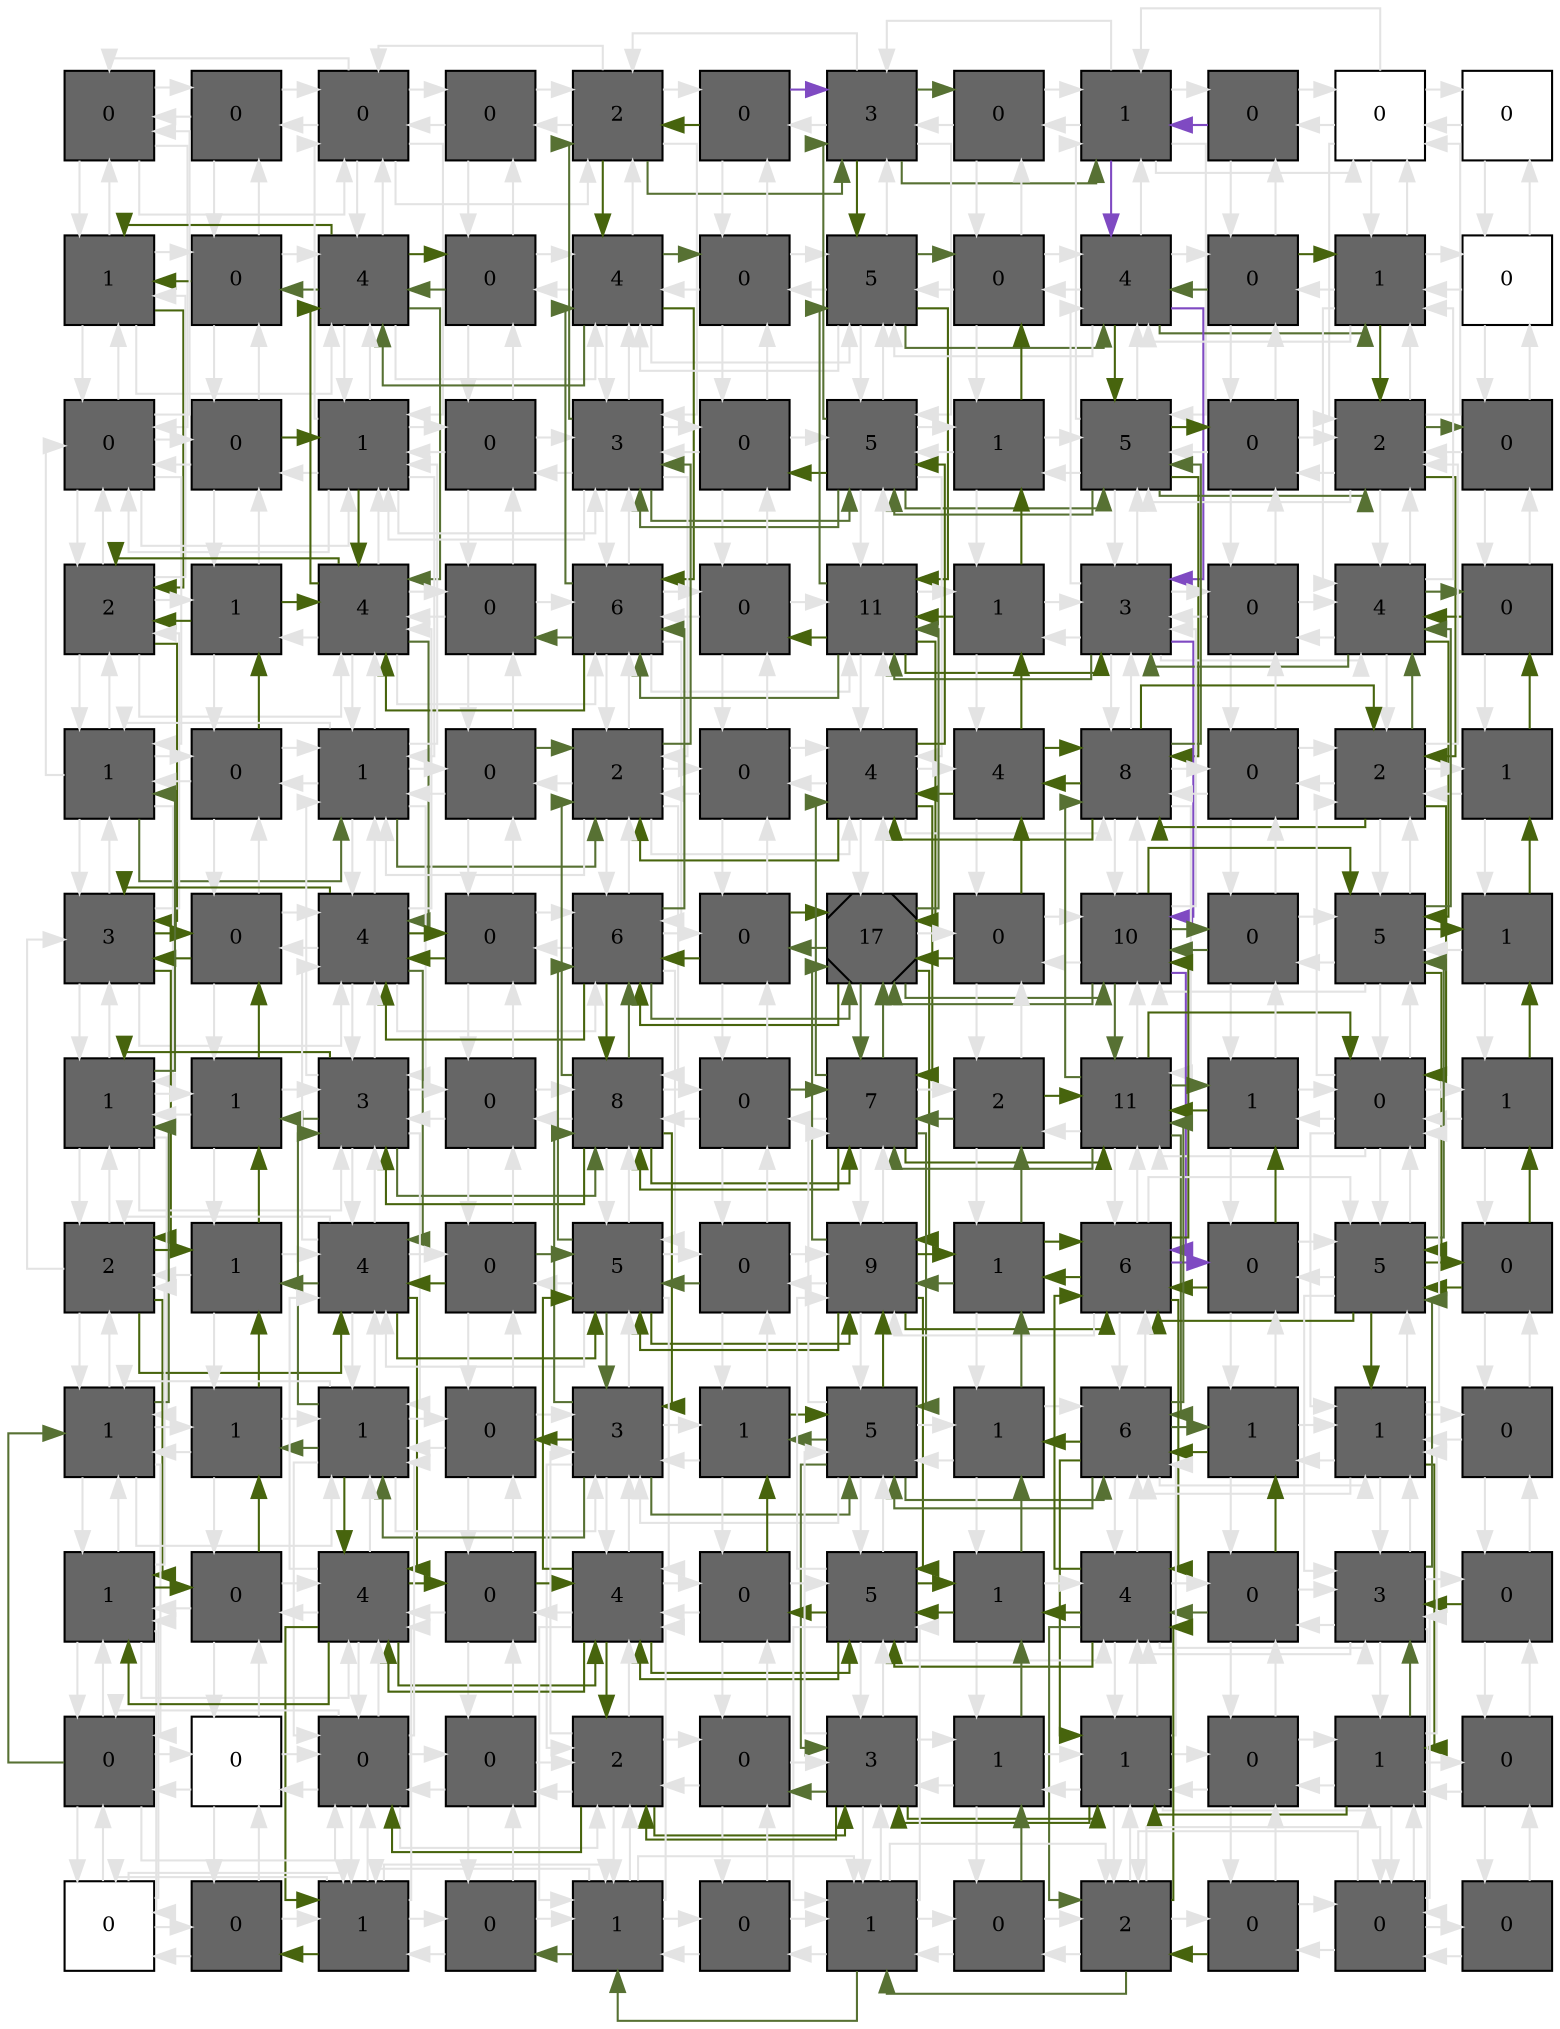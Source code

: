 digraph layout  {
rankdir=TB;
splines=ortho;
node [fixedsize=false, style=filled, width="0.6"];
edge [constraint=false];
0 [fillcolor="#666666", fontsize=10, label=0, shape=square, tooltip="name:  IL1_TNF ,\nin_degree: 4,\nout_degree: 4"];
1 [fillcolor="#666666", fontsize=10, label=0, shape=square, tooltip="name:  TAO_12 ,\nin_degree: 3,\nout_degree: 3"];
2 [fillcolor="#666666", fontsize=10, label=0, shape=square, tooltip="name:  IL1_TNFR ,\nin_degree: 6,\nout_degree: 6"];
3 [fillcolor="#666666", fontsize=10, label=0, shape=square, tooltip="name:  GCK ,\nin_degree: 3,\nout_degree: 3"];
4 [fillcolor="#666666", fontsize=10, label=2, shape=square, tooltip="name:  Trafs ,\nin_degree: 6,\nout_degree: 6"];
5 [fillcolor="#666666", fontsize=10, label=0, shape=square, tooltip="name:  Trx ,\nin_degree: 3,\nout_degree: 3"];
6 [fillcolor="#666666", fontsize=10, label=3, shape=square, tooltip="name:  Stress ,\nin_degree: 6,\nout_degree: 6"];
7 [fillcolor="#666666", fontsize=10, label=0, shape=square, tooltip="name:  Arp_23 ,\nin_degree: 3,\nout_degree: 3"];
8 [fillcolor="#666666", fontsize=10, label=1, shape=square, tooltip="name:  Actin ,\nin_degree: 6,\nout_degree: 6"];
9 [fillcolor="#666666", fontsize=10, label=0, shape=square, tooltip="name:  ExtPump ,\nin_degree: 3,\nout_degree: 3"];
10 [fillcolor="#FFFFFF", fontsize=10, label=0, shape=square, tooltip="name: None,\nin_degree: 5,\nout_degree: 5"];
11 [fillcolor="#FFFFFF", fontsize=10, label=0, shape=square, tooltip="name: None,\nin_degree: 2,\nout_degree: 2"];
12 [fillcolor="#666666", fontsize=10, label=1, shape=square, tooltip="name:  ASK1 ,\nin_degree: 5,\nout_degree: 5"];
13 [fillcolor="#666666", fontsize=10, label=0, shape=square, tooltip="name:  MKK6 ,\nin_degree: 4,\nout_degree: 4"];
14 [fillcolor="#666666", fontsize=10, label=4, shape=square, tooltip="name:  MLK3 ,\nin_degree: 7,\nout_degree: 7"];
15 [fillcolor="#666666", fontsize=10, label=0, shape=square, tooltip="name:  MKK7 ,\nin_degree: 4,\nout_degree: 4"];
16 [fillcolor="#666666", fontsize=10, label=4, shape=square, tooltip="name:  Mekk3 ,\nin_degree: 7,\nout_degree: 7"];
17 [fillcolor="#666666", fontsize=10, label=0, shape=square, tooltip="name:  B_Parvin ,\nin_degree: 4,\nout_degree: 4"];
18 [fillcolor="#666666", fontsize=10, label=5, shape=square, tooltip="name:  Graf ,\nin_degree: 7,\nout_degree: 7"];
19 [fillcolor="#666666", fontsize=10, label=0, shape=square, tooltip="name:  Gab1 ,\nin_degree: 4,\nout_degree: 4"];
20 [fillcolor="#666666", fontsize=10, label=4, shape=square, tooltip="name:  Vinc ,\nin_degree: 7,\nout_degree: 7"];
21 [fillcolor="#666666", fontsize=10, label=0, shape=square, tooltip="name:  SHP2 ,\nin_degree: 4,\nout_degree: 4"];
22 [fillcolor="#666666", fontsize=10, label=1, shape=square, tooltip="name:  Cbp ,\nin_degree: 6,\nout_degree: 6"];
23 [fillcolor="#FFFFFF", fontsize=10, label=0, shape=square, tooltip="name: None,\nin_degree: 3,\nout_degree: 3"];
24 [fillcolor="#666666", fontsize=10, label=0, shape=square, tooltip="name:  TAK1 ,\nin_degree: 6,\nout_degree: 6"];
25 [fillcolor="#666666", fontsize=10, label=0, shape=square, tooltip="name:  Tpl2 ,\nin_degree: 4,\nout_degree: 4"];
26 [fillcolor="#666666", fontsize=10, label=1, shape=square, tooltip="name:  MKK3 ,\nin_degree: 8,\nout_degree: 8"];
27 [fillcolor="#666666", fontsize=10, label=0, shape=square, tooltip="name:  MLK1 ,\nin_degree: 4,\nout_degree: 4"];
28 [fillcolor="#666666", fontsize=10, label=3, shape=square, tooltip="name:  Cdc42 ,\nin_degree: 8,\nout_degree: 8"];
29 [fillcolor="#666666", fontsize=10, label=0, shape=square, tooltip="name:  Pix_Cool ,\nin_degree: 4,\nout_degree: 4"];
30 [fillcolor="#666666", fontsize=10, label=5, shape=square, tooltip="name:  PTEN ,\nin_degree: 8,\nout_degree: 8"];
31 [fillcolor="#666666", fontsize=10, label=1, shape=square, tooltip="name:  PIP_4 ,\nin_degree: 4,\nout_degree: 4"];
32 [fillcolor="#666666", fontsize=10, label=5, shape=square, tooltip="name:  Rho ,\nin_degree: 8,\nout_degree: 8"];
33 [fillcolor="#666666", fontsize=10, label=0, shape=square, tooltip="name:  PLD ,\nin_degree: 4,\nout_degree: 4"];
34 [fillcolor="#666666", fontsize=10, label=2, shape=square, tooltip="name:  RhoGDI ,\nin_degree: 7,\nout_degree: 7"];
35 [fillcolor="#666666", fontsize=10, label=0, shape=square, tooltip="name:  p115RhoGEF ,\nin_degree: 3,\nout_degree: 3"];
36 [fillcolor="#666666", fontsize=10, label=2, shape=square, tooltip="name:  Tab_12 ,\nin_degree: 6,\nout_degree: 6"];
37 [fillcolor="#666666", fontsize=10, label=1, shape=square, tooltip="name:  Sek1 ,\nin_degree: 4,\nout_degree: 4"];
38 [fillcolor="#666666", fontsize=10, label=4, shape=square, tooltip="name:  Mekk4 ,\nin_degree: 8,\nout_degree: 8"];
39 [fillcolor="#666666", fontsize=10, label=0, shape=square, tooltip="name:  Mekk2 ,\nin_degree: 4,\nout_degree: 4"];
40 [fillcolor="#666666", fontsize=10, label=6, shape=square, tooltip="name:  Mekk1 ,\nin_degree: 8,\nout_degree: 8"];
41 [fillcolor="#666666", fontsize=10, label=0, shape=square, tooltip="name:  Grb2 ,\nin_degree: 4,\nout_degree: 4"];
42 [fillcolor="#666666", fontsize=10, label=11, shape=square, tooltip="name:  Shc ,\nin_degree: 8,\nout_degree: 8"];
43 [fillcolor="#666666", fontsize=10, label=1, shape=square, tooltip="name:  PIP2_34 ,\nin_degree: 4,\nout_degree: 4"];
44 [fillcolor="#666666", fontsize=10, label=3, shape=square, tooltip="name:  PI4K ,\nin_degree: 8,\nout_degree: 8"];
45 [fillcolor="#666666", fontsize=10, label=0, shape=square, tooltip="name:  ARF ,\nin_degree: 4,\nout_degree: 4"];
46 [fillcolor="#666666", fontsize=10, label=4, shape=square, tooltip="name:  AA ,\nin_degree: 7,\nout_degree: 7"];
47 [fillcolor="#666666", fontsize=10, label=0, shape=square, tooltip="name:  Ga_1213 ,\nin_degree: 3,\nout_degree: 3"];
48 [fillcolor="#666666", fontsize=10, label=1, shape=square, tooltip="name:  NIK ,\nin_degree: 6,\nout_degree: 6"];
49 [fillcolor="#666666", fontsize=10, label=0, shape=square, tooltip="name:  MLK2 ,\nin_degree: 4,\nout_degree: 4"];
50 [fillcolor="#666666", fontsize=10, label=1, shape=square, tooltip="name:  Crk ,\nin_degree: 8,\nout_degree: 8"];
51 [fillcolor="#666666", fontsize=10, label=0, shape=square, tooltip="name:  WASP ,\nin_degree: 4,\nout_degree: 4"];
52 [fillcolor="#666666", fontsize=10, label=2, shape=square, tooltip="name:  Rac ,\nin_degree: 8,\nout_degree: 8"];
53 [fillcolor="#666666", fontsize=10, label=0, shape=square, tooltip="name:  p190RhoGAP ,\nin_degree: 4,\nout_degree: 4"];
54 [fillcolor="#666666", fontsize=10, label=4, shape=square, tooltip="name:  Fak ,\nin_degree: 8,\nout_degree: 8"];
55 [fillcolor="#666666", fontsize=10, label=4, shape=square, tooltip="name:  p120RasGAP ,\nin_degree: 4,\nout_degree: 4"];
56 [fillcolor="#666666", fontsize=10, label=8, shape=square, tooltip="name:  PIP2_45 ,\nin_degree: 8,\nout_degree: 8"];
57 [fillcolor="#666666", fontsize=10, label=0, shape=square, tooltip="name:  PI5K ,\nin_degree: 4,\nout_degree: 4"];
58 [fillcolor="#666666", fontsize=10, label=2, shape=square, tooltip="name:  PLC_g ,\nin_degree: 7,\nout_degree: 7"];
59 [fillcolor="#666666", fontsize=10, label=1, shape=square, tooltip="name:  PA ,\nin_degree: 3,\nout_degree: 3"];
60 [fillcolor="#666666", fontsize=10, label=3, shape=square, tooltip="name:  DOCK180 ,\nin_degree: 6,\nout_degree: 6"];
61 [fillcolor="#666666", fontsize=10, label=0, shape=square, tooltip="name:  p38 ,\nin_degree: 4,\nout_degree: 4"];
62 [fillcolor="#666666", fontsize=10, label=4, shape=square, tooltip="name:  Sos ,\nin_degree: 8,\nout_degree: 8"];
63 [fillcolor="#666666", fontsize=10, label=0, shape=square, tooltip="name:  Mek ,\nin_degree: 4,\nout_degree: 4"];
64 [fillcolor="#666666", fontsize=10, label=6, shape=square, tooltip="name:  RasGRF_GRP ,\nin_degree: 8,\nout_degree: 8"];
65 [fillcolor="#666666", fontsize=10, label=0, shape=square, tooltip="name:  Ras ,\nin_degree: 4,\nout_degree: 4"];
66 [fillcolor="#666666", fontsize=10, label=17, shape=Msquare, tooltip="name:  PI3K ,\nin_degree: 8,\nout_degree: 8"];
67 [fillcolor="#666666", fontsize=10, label=0, shape=square, tooltip="name:  PIP3_345 ,\nin_degree: 4,\nout_degree: 4"];
68 [fillcolor="#666666", fontsize=10, label=10, shape=square, tooltip="name:  RhoK ,\nin_degree: 8,\nout_degree: 8"];
69 [fillcolor="#666666", fontsize=10, label=0, shape=square, tooltip="name:  PKC ,\nin_degree: 4,\nout_degree: 4"];
70 [fillcolor="#666666", fontsize=10, label=5, shape=square, tooltip="name:  DAG ,\nin_degree: 7,\nout_degree: 7"];
71 [fillcolor="#666666", fontsize=10, label=1, shape=square, tooltip="name:  DGK ,\nin_degree: 3,\nout_degree: 3"];
72 [fillcolor="#666666", fontsize=10, label=1, shape=square, tooltip="name:  Cas ,\nin_degree: 6,\nout_degree: 6"];
73 [fillcolor="#666666", fontsize=10, label=1, shape=square, tooltip="name:  Nck ,\nin_degree: 4,\nout_degree: 4"];
74 [fillcolor="#666666", fontsize=10, label=3, shape=square, tooltip="name:  PTPPEST ,\nin_degree: 8,\nout_degree: 8"];
75 [fillcolor="#666666", fontsize=10, label=0, shape=square, tooltip="name:  Integrins ,\nin_degree: 4,\nout_degree: 4"];
76 [fillcolor="#666666", fontsize=10, label=8, shape=square, tooltip="name:  PAK ,\nin_degree: 8,\nout_degree: 8"];
77 [fillcolor="#666666", fontsize=10, label=0, shape=square, tooltip="name:  Myosin ,\nin_degree: 4,\nout_degree: 4"];
78 [fillcolor="#666666", fontsize=10, label=7, shape=square, tooltip="name:  Src ,\nin_degree: 8,\nout_degree: 8"];
79 [fillcolor="#666666", fontsize=10, label=2, shape=square, tooltip="name:  Tiam ,\nin_degree: 4,\nout_degree: 4"];
80 [fillcolor="#666666", fontsize=10, label=11, shape=square, tooltip="name:  Talin ,\nin_degree: 8,\nout_degree: 8"];
81 [fillcolor="#666666", fontsize=10, label=1, shape=square, tooltip="name:  PKC_primed ,\nin_degree: 4,\nout_degree: 4"];
82 [fillcolor="#666666", fontsize=10, label=0, shape=square, tooltip="name:  Csk ,\nin_degree: 7,\nout_degree: 7"];
83 [fillcolor="#666666", fontsize=10, label=1, shape=square, tooltip="name:  PTPa ,\nin_degree: 3,\nout_degree: 3"];
84 [fillcolor="#666666", fontsize=10, label=2, shape=square, tooltip="name:  EGF ,\nin_degree: 6,\nout_degree: 6"];
85 [fillcolor="#666666", fontsize=10, label=1, shape=square, tooltip="name:  SAPK ,\nin_degree: 4,\nout_degree: 4"];
86 [fillcolor="#666666", fontsize=10, label=4, shape=square, tooltip="name:  ECM ,\nin_degree: 8,\nout_degree: 8"];
87 [fillcolor="#666666", fontsize=10, label=0, shape=square, tooltip="name:  PP2A ,\nin_degree: 4,\nout_degree: 4"];
88 [fillcolor="#666666", fontsize=10, label=5, shape=square, tooltip="name:  Akt ,\nin_degree: 8,\nout_degree: 8"];
89 [fillcolor="#666666", fontsize=10, label=0, shape=square, tooltip="name:  ILK ,\nin_degree: 4,\nout_degree: 4"];
90 [fillcolor="#666666", fontsize=10, label=9, shape=square, tooltip="name:  PTP1b ,\nin_degree: 8,\nout_degree: 8"];
91 [fillcolor="#666666", fontsize=10, label=1, shape=square, tooltip="name:  EGFR ,\nin_degree: 4,\nout_degree: 4"];
92 [fillcolor="#666666", fontsize=10, label=6, shape=square, tooltip="name:  PLA2 ,\nin_degree: 8,\nout_degree: 8"];
93 [fillcolor="#666666", fontsize=10, label=0, shape=square, tooltip="name:  Ca ,\nin_degree: 4,\nout_degree: 4"];
94 [fillcolor="#666666", fontsize=10, label=5, shape=square, tooltip="name:  IP3 ,\nin_degree: 7,\nout_degree: 7"];
95 [fillcolor="#666666", fontsize=10, label=0, shape=square, tooltip="name:  Gbg_1213 ,\nin_degree: 3,\nout_degree: 3"];
96 [fillcolor="#666666", fontsize=10, label=1, shape=square, tooltip="name:  AND_34 ,\nin_degree: 6,\nout_degree: 6"];
97 [fillcolor="#666666", fontsize=10, label=1, shape=square, tooltip="name:  Raf_Loc ,\nin_degree: 4,\nout_degree: 4"];
98 [fillcolor="#666666", fontsize=10, label=1, shape=square, tooltip="name:  PDK1 ,\nin_degree: 8,\nout_degree: 8"];
99 [fillcolor="#666666", fontsize=10, label=0, shape=square, tooltip="name:  Raf ,\nin_degree: 4,\nout_degree: 4"];
100 [fillcolor="#666666", fontsize=10, label=3, shape=square, tooltip="name:  PKA ,\nin_degree: 8,\nout_degree: 8"];
101 [fillcolor="#666666", fontsize=10, label=1, shape=square, tooltip="name:  MLCP ,\nin_degree: 4,\nout_degree: 4"];
102 [fillcolor="#666666", fontsize=10, label=5, shape=square, tooltip="name:  Gai ,\nin_degree: 8,\nout_degree: 8"];
103 [fillcolor="#666666", fontsize=10, label=1, shape=square, tooltip="name:  RKIP ,\nin_degree: 4,\nout_degree: 4"];
104 [fillcolor="#666666", fontsize=10, label=6, shape=square, tooltip="name:  Gbg_i ,\nin_degree: 8,\nout_degree: 8"];
105 [fillcolor="#666666", fontsize=10, label=1, shape=square, tooltip="name:  IP3R1 ,\nin_degree: 4,\nout_degree: 4"];
106 [fillcolor="#666666", fontsize=10, label=1, shape=square, tooltip="name:  PLC_B ,\nin_degree: 7,\nout_degree: 7"];
107 [fillcolor="#666666", fontsize=10, label=0, shape=square, tooltip="name:  alpha_1213L ,\nin_degree: 3,\nout_degree: 3"];
108 [fillcolor="#666666", fontsize=10, label=1, shape=square, tooltip="name:  Ral ,\nin_degree: 6,\nout_degree: 6"];
109 [fillcolor="#666666", fontsize=10, label=0, shape=square, tooltip="name:  MKPs ,\nin_degree: 4,\nout_degree: 4"];
110 [fillcolor="#666666", fontsize=10, label=4, shape=square, tooltip="name:  p90RSK ,\nin_degree: 8,\nout_degree: 8"];
111 [fillcolor="#666666", fontsize=10, label=0, shape=square, tooltip="name:  Erk ,\nin_degree: 4,\nout_degree: 4"];
112 [fillcolor="#666666", fontsize=10, label=4, shape=square, tooltip="name:  MLCK ,\nin_degree: 8,\nout_degree: 8"];
113 [fillcolor="#666666", fontsize=10, label=0, shape=square, tooltip="name:  CaM ,\nin_degree: 4,\nout_degree: 4"];
114 [fillcolor="#666666", fontsize=10, label=5, shape=square, tooltip="name:  Rap1 ,\nin_degree: 8,\nout_degree: 8"];
115 [fillcolor="#666666", fontsize=10, label=1, shape=square, tooltip="name:  RalGDS ,\nin_degree: 4,\nout_degree: 4"];
116 [fillcolor="#666666", fontsize=10, label=4, shape=square, tooltip="name:  alpha_iR ,\nin_degree: 8,\nout_degree: 8"];
117 [fillcolor="#666666", fontsize=10, label=0, shape=square, tooltip="name:  B_Arrestin ,\nin_degree: 4,\nout_degree: 4"];
118 [fillcolor="#666666", fontsize=10, label=3, shape=square, tooltip="name:  Palpha_1213R ,\nin_degree: 7,\nout_degree: 7"];
119 [fillcolor="#666666", fontsize=10, label=0, shape=square, tooltip="name:  alpha_1213R ,\nin_degree: 3,\nout_degree: 3"];
120 [fillcolor="#666666", fontsize=10, label=0, shape=square, tooltip="name:  RalBP1 ,\nin_degree: 5,\nout_degree: 5"];
121 [fillcolor="#FFFFFF", fontsize=10, label=0, shape=square, tooltip="name: None,\nin_degree: 4,\nout_degree: 4"];
122 [fillcolor="#666666", fontsize=10, label=0, shape=square, tooltip="name:  AC ,\nin_degree: 7,\nout_degree: 7"];
123 [fillcolor="#666666", fontsize=10, label=0, shape=square, tooltip="name:  cAMP ,\nin_degree: 4,\nout_degree: 4"];
124 [fillcolor="#666666", fontsize=10, label=2, shape=square, tooltip="name:  Gas ,\nin_degree: 7,\nout_degree: 7"];
125 [fillcolor="#666666", fontsize=10, label=0, shape=square, tooltip="name:  RGS ,\nin_degree: 4,\nout_degree: 4"];
126 [fillcolor="#666666", fontsize=10, label=3, shape=square, tooltip="name:  alpha_sR ,\nin_degree: 7,\nout_degree: 7"];
127 [fillcolor="#666666", fontsize=10, label=1, shape=square, tooltip="name:  Palpha_sR ,\nin_degree: 4,\nout_degree: 4"];
128 [fillcolor="#666666", fontsize=10, label=1, shape=square, tooltip="name:  GRK ,\nin_degree: 7,\nout_degree: 7"];
129 [fillcolor="#666666", fontsize=10, label=0, shape=square, tooltip="name:  Palpha_iR ,\nin_degree: 4,\nout_degree: 4"];
130 [fillcolor="#666666", fontsize=10, label=1, shape=square, tooltip="name:  Gaq ,\nin_degree: 6,\nout_degree: 6"];
131 [fillcolor="#666666", fontsize=10, label=0, shape=square, tooltip="name:  alpha_iL ,\nin_degree: 3,\nout_degree: 3"];
132 [fillcolor="#FFFFFF", fontsize=10, label=0, shape=square, tooltip="name: None,\nin_degree: 4,\nout_degree: 4"];
133 [fillcolor="#666666", fontsize=10, label=0, shape=square, tooltip="name:  Raf_DeP ,\nin_degree: 3,\nout_degree: 3"];
134 [fillcolor="#666666", fontsize=10, label=1, shape=square, tooltip="name:  Raf_Rest ,\nin_degree: 6,\nout_degree: 6"];
135 [fillcolor="#666666", fontsize=10, label=0, shape=square, tooltip="name:  PDE4 ,\nin_degree: 3,\nout_degree: 3"];
136 [fillcolor="#666666", fontsize=10, label=1, shape=square, tooltip="name:  Gbg_s ,\nin_degree: 6,\nout_degree: 6"];
137 [fillcolor="#666666", fontsize=10, label=0, shape=square, tooltip="name:  CaMKK ,\nin_degree: 3,\nout_degree: 3"];
138 [fillcolor="#666666", fontsize=10, label=1, shape=square, tooltip="name:  alpha_sL ,\nin_degree: 6,\nout_degree: 6"];
139 [fillcolor="#666666", fontsize=10, label=0, shape=square, tooltip="name:  CaMK ,\nin_degree: 3,\nout_degree: 3"];
140 [fillcolor="#666666", fontsize=10, label=2, shape=square, tooltip="name:  Palpha_qR ,\nin_degree: 6,\nout_degree: 6"];
141 [fillcolor="#666666", fontsize=10, label=0, shape=square, tooltip="name:  alpha_qR ,\nin_degree: 3,\nout_degree: 3"];
142 [fillcolor="#666666", fontsize=10, label=0, shape=square, tooltip="name:  Gbg_q ,\nin_degree: 5,\nout_degree: 5"];
143 [fillcolor="#666666", fontsize=10, label=0, shape=square, tooltip="name:  alpha_qL ,\nin_degree: 2,\nout_degree: 2"];
0 -> 1  [color=grey89, style="penwidth(0.1)", tooltip=" ", weight=1];
0 -> 12  [color=grey89, style="penwidth(0.1)", tooltip=" ", weight=1];
0 -> 24  [color=grey89, style="penwidth(0.1)", tooltip=" ", weight=1];
0 -> 2  [color=grey89, style="penwidth(0.1)", tooltip=" ", weight=1];
1 -> 0  [color=grey89, style="penwidth(0.1)", tooltip=" ", weight=1];
1 -> 2  [color=grey89, style="penwidth(0.1)", tooltip=" ", weight=1];
1 -> 13  [color=grey89, style="penwidth(0.1)", tooltip=" ", weight=1];
2 -> 1  [color=grey89, style="penwidth(0.1)", tooltip=" ", weight=1];
2 -> 3  [color=grey89, style="penwidth(0.1)", tooltip=" ", weight=1];
2 -> 14  [color=grey89, style="penwidth(0.1)", tooltip=" ", weight=1];
2 -> 26  [color=grey89, style="penwidth(0.1)", tooltip=" ", weight=1];
2 -> 4  [color=grey89, style="penwidth(0.1)", tooltip=" ", weight=1];
2 -> 0  [color=grey89, style="penwidth(0.1)", tooltip=" ", weight=1];
3 -> 2  [color=grey89, style="penwidth(0.1)", tooltip=" ", weight=1];
3 -> 4  [color=grey89, style="penwidth(0.1)", tooltip=" ", weight=1];
3 -> 15  [color=grey89, style="penwidth(0.1)", tooltip=" ", weight=1];
4 -> 3  [color=grey89, style="penwidth(0.1)", tooltip=" ", weight=1];
4 -> 5  [color=grey89, style="penwidth(0.1)", tooltip=" ", weight=1];
4 -> 16  [color="#47640D", style="penwidth(0.1)", tooltip="4( Trafs ) to 36( Tab_12 )", weight=1];
4 -> 28  [color=grey89, style="penwidth(0.1)", tooltip=" ", weight=1];
4 -> 6  [color="#577133", style="penwidth(0.1)", tooltip="51( WASP ) to 7( Arp_23 )", weight=1];
4 -> 2  [color=grey89, style="penwidth(0.1)", tooltip=" ", weight=1];
5 -> 4  [color="#47640D", style="penwidth(0.1)", tooltip="5( Trx ) to 12( ASK1 )", weight=1];
5 -> 6  [color="#7F4AC2", style="penwidth(0.1)", tooltip="5( Trx ) to 69( PKC )", weight=1];
5 -> 17  [color=grey89, style="penwidth(0.1)", tooltip=" ", weight=1];
6 -> 5  [color=grey89, style="penwidth(0.1)", tooltip=" ", weight=1];
6 -> 7  [color="#577133", style="penwidth(0.1)", tooltip="51( WASP ) to 7( Arp_23 )", weight=1];
6 -> 18  [color="#47640D", style="penwidth(0.1)", tooltip="6( Stress ) to 90( PTP1b )", weight=1];
6 -> 30  [color=grey89, style="penwidth(0.1)", tooltip=" ", weight=1];
6 -> 8  [color="#577133", style="penwidth(0.1)", tooltip="77( Myosin ) to 8( Actin )", weight=1];
6 -> 4  [color=grey89, style="penwidth(0.1)", tooltip=" ", weight=1];
7 -> 6  [color=grey89, style="penwidth(0.1)", tooltip=" ", weight=1];
7 -> 8  [color=grey89, style="penwidth(0.1)", tooltip=" ", weight=1];
7 -> 19  [color=grey89, style="penwidth(0.1)", tooltip=" ", weight=1];
8 -> 7  [color=grey89, style="penwidth(0.1)", tooltip=" ", weight=1];
8 -> 9  [color=grey89, style="penwidth(0.1)", tooltip=" ", weight=1];
8 -> 20  [color="#7F4AC2", style="penwidth(0.1)", tooltip="9( ExtPump ) to 93( Ca )", weight=1];
8 -> 32  [color=grey89, style="penwidth(0.1)", tooltip=" ", weight=1];
8 -> 10  [color=grey89, style="penwidth(0.1)", tooltip=" ", weight=1];
8 -> 6  [color=grey89, style="penwidth(0.1)", tooltip=" ", weight=1];
9 -> 8  [color="#7F4AC2", style="penwidth(0.1)", tooltip="9( ExtPump ) to 93( Ca )", weight=1];
9 -> 10  [color=grey89, style="penwidth(0.1)", tooltip=" ", weight=1];
9 -> 21  [color=grey89, style="penwidth(0.1)", tooltip=" ", weight=1];
10 -> 9  [color=grey89, style="penwidth(0.1)", tooltip=" ", weight=1];
10 -> 11  [color=grey89, style="penwidth(0.1)", tooltip=" ", weight=1];
10 -> 22  [color=grey89, style="penwidth(0.1)", tooltip=" ", weight=1];
10 -> 34  [color=grey89, style="penwidth(0.1)", tooltip=" ", weight=1];
10 -> 8  [color=grey89, style="penwidth(0.1)", tooltip=" ", weight=1];
11 -> 10  [color=grey89, style="penwidth(0.1)", tooltip=" ", weight=1];
11 -> 23  [color=grey89, style="penwidth(0.1)", tooltip=" ", weight=1];
12 -> 0  [color=grey89, style="penwidth(0.1)", tooltip=" ", weight=1];
12 -> 13  [color=grey89, style="penwidth(0.1)", tooltip=" ", weight=1];
12 -> 24  [color=grey89, style="penwidth(0.1)", tooltip=" ", weight=1];
12 -> 36  [color="#47640D", style="penwidth(0.1)", tooltip="13( MKK6 ) to 61( p38 )", weight=1];
12 -> 14  [color=grey89, style="penwidth(0.1)", tooltip=" ", weight=1];
13 -> 1  [color=grey89, style="penwidth(0.1)", tooltip=" ", weight=1];
13 -> 12  [color="#47640D", style="penwidth(0.1)", tooltip="13( MKK6 ) to 61( p38 )", weight=1];
13 -> 14  [color=grey89, style="penwidth(0.1)", tooltip=" ", weight=1];
13 -> 25  [color=grey89, style="penwidth(0.1)", tooltip=" ", weight=1];
14 -> 2  [color=grey89, style="penwidth(0.1)", tooltip=" ", weight=1];
14 -> 13  [color="#577133", style="penwidth(0.1)", tooltip="76( PAK ) to 13( MKK6 )", weight=1];
14 -> 15  [color="#47640D", style="penwidth(0.1)", tooltip="49( MLK2 ) to 15( MKK7 )", weight=1];
14 -> 26  [color=grey89, style="penwidth(0.1)", tooltip=" ", weight=1];
14 -> 38  [color="#577133", style="penwidth(0.1)", tooltip="15( MKK7 ) to 85( SAPK )", weight=1];
14 -> 16  [color=grey89, style="penwidth(0.1)", tooltip=" ", weight=1];
14 -> 12  [color="#47640D", style="penwidth(0.1)", tooltip="5( Trx ) to 12( ASK1 )", weight=1];
15 -> 3  [color=grey89, style="penwidth(0.1)", tooltip=" ", weight=1];
15 -> 14  [color="#577133", style="penwidth(0.1)", tooltip="15( MKK7 ) to 85( SAPK )", weight=1];
15 -> 16  [color=grey89, style="penwidth(0.1)", tooltip=" ", weight=1];
15 -> 27  [color=grey89, style="penwidth(0.1)", tooltip=" ", weight=1];
16 -> 4  [color=grey89, style="penwidth(0.1)", tooltip=" ", weight=1];
16 -> 15  [color=grey89, style="penwidth(0.1)", tooltip=" ", weight=1];
16 -> 17  [color="#577133", style="penwidth(0.1)", tooltip="89( ILK ) to 17( B_Parvin )", weight=1];
16 -> 28  [color=grey89, style="penwidth(0.1)", tooltip=" ", weight=1];
16 -> 40  [color="#47640D", style="penwidth(0.1)", tooltip="4( Trafs ) to 36( Tab_12 )", weight=1];
16 -> 18  [color=grey89, style="penwidth(0.1)", tooltip=" ", weight=1];
16 -> 14  [color="#577133", style="penwidth(0.1)", tooltip="76( PAK ) to 13( MKK6 )", weight=1];
17 -> 5  [color=grey89, style="penwidth(0.1)", tooltip=" ", weight=1];
17 -> 16  [color=grey89, style="penwidth(0.1)", tooltip=" ", weight=1];
17 -> 18  [color=grey89, style="penwidth(0.1)", tooltip=" ", weight=1];
17 -> 29  [color=grey89, style="penwidth(0.1)", tooltip=" ", weight=1];
18 -> 6  [color=grey89, style="penwidth(0.1)", tooltip=" ", weight=1];
18 -> 17  [color=grey89, style="penwidth(0.1)", tooltip=" ", weight=1];
18 -> 19  [color="#577133", style="penwidth(0.1)", tooltip="91( EGFR ) to 19( Gab1 )", weight=1];
18 -> 30  [color=grey89, style="penwidth(0.1)", tooltip=" ", weight=1];
18 -> 42  [color="#47640D", style="penwidth(0.1)", tooltip="6( Stress ) to 90( PTP1b )", weight=1];
18 -> 20  [color="#577133", style="penwidth(0.1)", tooltip="78( Src ) to 22( Cbp )", weight=1];
18 -> 16  [color=grey89, style="penwidth(0.1)", tooltip=" ", weight=1];
19 -> 7  [color=grey89, style="penwidth(0.1)", tooltip=" ", weight=1];
19 -> 18  [color=grey89, style="penwidth(0.1)", tooltip=" ", weight=1];
19 -> 20  [color=grey89, style="penwidth(0.1)", tooltip=" ", weight=1];
19 -> 31  [color=grey89, style="penwidth(0.1)", tooltip=" ", weight=1];
20 -> 8  [color=grey89, style="penwidth(0.1)", tooltip=" ", weight=1];
20 -> 19  [color=grey89, style="penwidth(0.1)", tooltip=" ", weight=1];
20 -> 21  [color=grey89, style="penwidth(0.1)", tooltip=" ", weight=1];
20 -> 32  [color="#47640D", style="penwidth(0.1)", tooltip="21( SHP2 ) to 55( p120RasGAP )", weight=1];
20 -> 44  [color="#7F4AC2", style="penwidth(0.1)", tooltip="9( ExtPump ) to 93( Ca )", weight=1];
20 -> 22  [color="#577133", style="penwidth(0.1)", tooltip="78( Src ) to 22( Cbp )", weight=1];
20 -> 18  [color=grey89, style="penwidth(0.1)", tooltip=" ", weight=1];
21 -> 9  [color=grey89, style="penwidth(0.1)", tooltip=" ", weight=1];
21 -> 20  [color="#577133", style="penwidth(0.1)", tooltip="21( SHP2 ) to 65( Ras )", weight=1];
21 -> 22  [color="#47640D", style="penwidth(0.1)", tooltip="21( SHP2 ) to 82( Csk )", weight=1];
21 -> 33  [color=grey89, style="penwidth(0.1)", tooltip=" ", weight=1];
22 -> 10  [color=grey89, style="penwidth(0.1)", tooltip=" ", weight=1];
22 -> 21  [color=grey89, style="penwidth(0.1)", tooltip=" ", weight=1];
22 -> 23  [color=grey89, style="penwidth(0.1)", tooltip=" ", weight=1];
22 -> 34  [color="#47640D", style="penwidth(0.1)", tooltip="21( SHP2 ) to 82( Csk )", weight=1];
22 -> 46  [color=grey89, style="penwidth(0.1)", tooltip=" ", weight=1];
22 -> 20  [color=grey89, style="penwidth(0.1)", tooltip=" ", weight=1];
23 -> 11  [color=grey89, style="penwidth(0.1)", tooltip=" ", weight=1];
23 -> 22  [color=grey89, style="penwidth(0.1)", tooltip=" ", weight=1];
23 -> 35  [color=grey89, style="penwidth(0.1)", tooltip=" ", weight=1];
24 -> 12  [color=grey89, style="penwidth(0.1)", tooltip=" ", weight=1];
24 -> 25  [color=grey89, style="penwidth(0.1)", tooltip=" ", weight=1];
24 -> 36  [color=grey89, style="penwidth(0.1)", tooltip=" ", weight=1];
24 -> 48  [color=grey89, style="penwidth(0.1)", tooltip=" ", weight=1];
24 -> 0  [color=grey89, style="penwidth(0.1)", tooltip=" ", weight=1];
24 -> 26  [color=grey89, style="penwidth(0.1)", tooltip=" ", weight=1];
25 -> 13  [color=grey89, style="penwidth(0.1)", tooltip=" ", weight=1];
25 -> 24  [color=grey89, style="penwidth(0.1)", tooltip=" ", weight=1];
25 -> 26  [color="#47640D", style="penwidth(0.1)", tooltip="25( Tpl2 ) to 63( Mek )", weight=1];
25 -> 37  [color=grey89, style="penwidth(0.1)", tooltip=" ", weight=1];
26 -> 14  [color=grey89, style="penwidth(0.1)", tooltip=" ", weight=1];
26 -> 25  [color=grey89, style="penwidth(0.1)", tooltip=" ", weight=1];
26 -> 27  [color=grey89, style="penwidth(0.1)", tooltip=" ", weight=1];
26 -> 38  [color="#47640D", style="penwidth(0.1)", tooltip="25( Tpl2 ) to 63( Mek )", weight=1];
26 -> 50  [color=grey89, style="penwidth(0.1)", tooltip=" ", weight=1];
26 -> 2  [color=grey89, style="penwidth(0.1)", tooltip=" ", weight=1];
26 -> 28  [color=grey89, style="penwidth(0.1)", tooltip=" ", weight=1];
26 -> 24  [color=grey89, style="penwidth(0.1)", tooltip=" ", weight=1];
27 -> 15  [color=grey89, style="penwidth(0.1)", tooltip=" ", weight=1];
27 -> 26  [color=grey89, style="penwidth(0.1)", tooltip=" ", weight=1];
27 -> 28  [color=grey89, style="penwidth(0.1)", tooltip=" ", weight=1];
27 -> 39  [color=grey89, style="penwidth(0.1)", tooltip=" ", weight=1];
28 -> 16  [color=grey89, style="penwidth(0.1)", tooltip=" ", weight=1];
28 -> 27  [color=grey89, style="penwidth(0.1)", tooltip=" ", weight=1];
28 -> 29  [color=grey89, style="penwidth(0.1)", tooltip=" ", weight=1];
28 -> 40  [color=grey89, style="penwidth(0.1)", tooltip=" ", weight=1];
28 -> 52  [color=grey89, style="penwidth(0.1)", tooltip=" ", weight=1];
28 -> 4  [color="#577133", style="penwidth(0.1)", tooltip="51( WASP ) to 7( Arp_23 )", weight=1];
28 -> 30  [color="#577133", style="penwidth(0.1)", tooltip="100( PKA ) to 32( Rho )", weight=1];
28 -> 26  [color=grey89, style="penwidth(0.1)", tooltip=" ", weight=1];
29 -> 17  [color=grey89, style="penwidth(0.1)", tooltip=" ", weight=1];
29 -> 28  [color=grey89, style="penwidth(0.1)", tooltip=" ", weight=1];
29 -> 30  [color=grey89, style="penwidth(0.1)", tooltip=" ", weight=1];
29 -> 41  [color=grey89, style="penwidth(0.1)", tooltip=" ", weight=1];
30 -> 18  [color=grey89, style="penwidth(0.1)", tooltip=" ", weight=1];
30 -> 29  [color="#47640D", style="penwidth(0.1)", tooltip="67( PIP3_345 ) to 29( Pix_Cool )", weight=1];
30 -> 31  [color=grey89, style="penwidth(0.1)", tooltip=" ", weight=1];
30 -> 42  [color=grey89, style="penwidth(0.1)", tooltip=" ", weight=1];
30 -> 54  [color=grey89, style="penwidth(0.1)", tooltip=" ", weight=1];
30 -> 6  [color="#577133", style="penwidth(0.1)", tooltip="77( Myosin ) to 8( Actin )", weight=1];
30 -> 32  [color="#577133", style="penwidth(0.1)", tooltip="100( PKA ) to 32( Rho )", weight=1];
30 -> 28  [color="#577133", style="penwidth(0.1)", tooltip="104( Gbg_i ) to 28( Cdc42 )", weight=1];
31 -> 19  [color="#47640D", style="penwidth(0.1)", tooltip="67( PIP3_345 ) to 19( Gab1 )", weight=1];
31 -> 30  [color=grey89, style="penwidth(0.1)", tooltip=" ", weight=1];
31 -> 32  [color=grey89, style="penwidth(0.1)", tooltip=" ", weight=1];
31 -> 43  [color=grey89, style="penwidth(0.1)", tooltip=" ", weight=1];
32 -> 20  [color=grey89, style="penwidth(0.1)", tooltip=" ", weight=1];
32 -> 31  [color=grey89, style="penwidth(0.1)", tooltip=" ", weight=1];
32 -> 33  [color="#47640D", style="penwidth(0.1)", tooltip="67( PIP3_345 ) to 33( PLD )", weight=1];
32 -> 44  [color=grey89, style="penwidth(0.1)", tooltip=" ", weight=1];
32 -> 56  [color="#47640D", style="penwidth(0.1)", tooltip="21( SHP2 ) to 55( p120RasGAP )", weight=1];
32 -> 8  [color=grey89, style="penwidth(0.1)", tooltip=" ", weight=1];
32 -> 34  [color="#577133", style="penwidth(0.1)", tooltip="67( PIP3_345 ) to 35( p115RhoGEF )", weight=1];
32 -> 30  [color="#577133", style="penwidth(0.1)", tooltip="104( Gbg_i ) to 28( Cdc42 )", weight=1];
33 -> 21  [color=grey89, style="penwidth(0.1)", tooltip=" ", weight=1];
33 -> 32  [color=grey89, style="penwidth(0.1)", tooltip=" ", weight=1];
33 -> 34  [color=grey89, style="penwidth(0.1)", tooltip=" ", weight=1];
33 -> 45  [color=grey89, style="penwidth(0.1)", tooltip=" ", weight=1];
34 -> 22  [color=grey89, style="penwidth(0.1)", tooltip=" ", weight=1];
34 -> 33  [color=grey89, style="penwidth(0.1)", tooltip=" ", weight=1];
34 -> 35  [color="#577133", style="penwidth(0.1)", tooltip="67( PIP3_345 ) to 35( p115RhoGEF )", weight=1];
34 -> 46  [color=grey89, style="penwidth(0.1)", tooltip=" ", weight=1];
34 -> 58  [color="#47640D", style="penwidth(0.1)", tooltip="34( RhoGDI ) to 52( Rac )", weight=1];
34 -> 10  [color=grey89, style="penwidth(0.1)", tooltip=" ", weight=1];
34 -> 32  [color=grey89, style="penwidth(0.1)", tooltip=" ", weight=1];
35 -> 23  [color=grey89, style="penwidth(0.1)", tooltip=" ", weight=1];
35 -> 34  [color=grey89, style="penwidth(0.1)", tooltip=" ", weight=1];
35 -> 47  [color=grey89, style="penwidth(0.1)", tooltip=" ", weight=1];
36 -> 24  [color=grey89, style="penwidth(0.1)", tooltip=" ", weight=1];
36 -> 37  [color=grey89, style="penwidth(0.1)", tooltip=" ", weight=1];
36 -> 48  [color=grey89, style="penwidth(0.1)", tooltip=" ", weight=1];
36 -> 60  [color="#47640D", style="penwidth(0.1)", tooltip="37( Sek1 ) to 85( SAPK )", weight=1];
36 -> 12  [color=grey89, style="penwidth(0.1)", tooltip=" ", weight=1];
36 -> 38  [color=grey89, style="penwidth(0.1)", tooltip=" ", weight=1];
37 -> 25  [color=grey89, style="penwidth(0.1)", tooltip=" ", weight=1];
37 -> 36  [color="#47640D", style="penwidth(0.1)", tooltip="37( Sek1 ) to 85( SAPK )", weight=1];
37 -> 38  [color="#47640D", style="penwidth(0.1)", tooltip="49( MLK2 ) to 15( MKK7 )", weight=1];
37 -> 49  [color=grey89, style="penwidth(0.1)", tooltip=" ", weight=1];
38 -> 26  [color=grey89, style="penwidth(0.1)", tooltip=" ", weight=1];
38 -> 37  [color=grey89, style="penwidth(0.1)", tooltip=" ", weight=1];
38 -> 39  [color=grey89, style="penwidth(0.1)", tooltip=" ", weight=1];
38 -> 50  [color=grey89, style="penwidth(0.1)", tooltip=" ", weight=1];
38 -> 62  [color="#577133", style="penwidth(0.1)", tooltip="15( MKK7 ) to 85( SAPK )", weight=1];
38 -> 14  [color="#47640D", style="penwidth(0.1)", tooltip="49( MLK2 ) to 15( MKK7 )", weight=1];
38 -> 40  [color=grey89, style="penwidth(0.1)", tooltip=" ", weight=1];
38 -> 36  [color="#47640D", style="penwidth(0.1)", tooltip="4( Trafs ) to 36( Tab_12 )", weight=1];
39 -> 27  [color=grey89, style="penwidth(0.1)", tooltip=" ", weight=1];
39 -> 38  [color=grey89, style="penwidth(0.1)", tooltip=" ", weight=1];
39 -> 40  [color=grey89, style="penwidth(0.1)", tooltip=" ", weight=1];
39 -> 51  [color=grey89, style="penwidth(0.1)", tooltip=" ", weight=1];
40 -> 28  [color=grey89, style="penwidth(0.1)", tooltip=" ", weight=1];
40 -> 39  [color="#577133", style="penwidth(0.1)", tooltip="91( EGFR ) to 39( Mekk2 )", weight=1];
40 -> 41  [color=grey89, style="penwidth(0.1)", tooltip=" ", weight=1];
40 -> 52  [color=grey89, style="penwidth(0.1)", tooltip=" ", weight=1];
40 -> 64  [color=grey89, style="penwidth(0.1)", tooltip=" ", weight=1];
40 -> 16  [color="#577133", style="penwidth(0.1)", tooltip="76( PAK ) to 13( MKK6 )", weight=1];
40 -> 42  [color=grey89, style="penwidth(0.1)", tooltip=" ", weight=1];
40 -> 38  [color="#47640D", style="penwidth(0.1)", tooltip="4( Trafs ) to 36( Tab_12 )", weight=1];
41 -> 29  [color=grey89, style="penwidth(0.1)", tooltip=" ", weight=1];
41 -> 40  [color=grey89, style="penwidth(0.1)", tooltip=" ", weight=1];
41 -> 42  [color=grey89, style="penwidth(0.1)", tooltip=" ", weight=1];
41 -> 53  [color=grey89, style="penwidth(0.1)", tooltip=" ", weight=1];
42 -> 30  [color=grey89, style="penwidth(0.1)", tooltip=" ", weight=1];
42 -> 41  [color="#47640D", style="penwidth(0.1)", tooltip="91( EGFR ) to 41( Grb2 )", weight=1];
42 -> 43  [color=grey89, style="penwidth(0.1)", tooltip=" ", weight=1];
42 -> 54  [color=grey89, style="penwidth(0.1)", tooltip=" ", weight=1];
42 -> 66  [color="#47640D", style="penwidth(0.1)", tooltip="6( Stress ) to 90( PTP1b )", weight=1];
42 -> 18  [color="#577133", style="penwidth(0.1)", tooltip="91( EGFR ) to 19( Gab1 )", weight=1];
42 -> 44  [color="#47640D", style="penwidth(0.1)", tooltip="102( Gai ) to 44( PI4K )", weight=1];
42 -> 40  [color="#577133", style="penwidth(0.1)", tooltip="91( EGFR ) to 39( Mekk2 )", weight=1];
43 -> 31  [color="#47640D", style="penwidth(0.1)", tooltip="67( PIP3_345 ) to 19( Gab1 )", weight=1];
43 -> 42  [color="#47640D", style="penwidth(0.1)", tooltip="43( PIP2_34 ) to 88( Akt )", weight=1];
43 -> 44  [color=grey89, style="penwidth(0.1)", tooltip=" ", weight=1];
43 -> 55  [color=grey89, style="penwidth(0.1)", tooltip=" ", weight=1];
44 -> 32  [color=grey89, style="penwidth(0.1)", tooltip=" ", weight=1];
44 -> 43  [color=grey89, style="penwidth(0.1)", tooltip=" ", weight=1];
44 -> 45  [color=grey89, style="penwidth(0.1)", tooltip=" ", weight=1];
44 -> 56  [color=grey89, style="penwidth(0.1)", tooltip=" ", weight=1];
44 -> 68  [color="#7F4AC2", style="penwidth(0.1)", tooltip="9( ExtPump ) to 93( Ca )", weight=1];
44 -> 20  [color=grey89, style="penwidth(0.1)", tooltip=" ", weight=1];
44 -> 46  [color=grey89, style="penwidth(0.1)", tooltip=" ", weight=1];
44 -> 42  [color="#577133", style="penwidth(0.1)", tooltip="58( PLC_g ) to 39( Mekk2 )", weight=1];
45 -> 33  [color=grey89, style="penwidth(0.1)", tooltip=" ", weight=1];
45 -> 44  [color=grey89, style="penwidth(0.1)", tooltip=" ", weight=1];
45 -> 46  [color=grey89, style="penwidth(0.1)", tooltip=" ", weight=1];
45 -> 57  [color=grey89, style="penwidth(0.1)", tooltip=" ", weight=1];
46 -> 34  [color=grey89, style="penwidth(0.1)", tooltip=" ", weight=1];
46 -> 45  [color=grey89, style="penwidth(0.1)", tooltip=" ", weight=1];
46 -> 47  [color="#577133", style="penwidth(0.1)", tooltip="119( alpha_1213R ) to 47( Ga_1213 )", weight=1];
46 -> 58  [color=grey89, style="penwidth(0.1)", tooltip=" ", weight=1];
46 -> 70  [color="#47640D", style="penwidth(0.1)", tooltip="47( Ga_1213 ) to 95( Gbg_1213 )", weight=1];
46 -> 22  [color=grey89, style="penwidth(0.1)", tooltip=" ", weight=1];
46 -> 44  [color="#577133", style="penwidth(0.1)", tooltip="130( Gaq ) to 44( PI4K )", weight=1];
47 -> 35  [color=grey89, style="penwidth(0.1)", tooltip=" ", weight=1];
47 -> 46  [color="#47640D", style="penwidth(0.1)", tooltip="47( Ga_1213 ) to 95( Gbg_1213 )", weight=1];
47 -> 59  [color=grey89, style="penwidth(0.1)", tooltip=" ", weight=1];
48 -> 36  [color=grey89, style="penwidth(0.1)", tooltip=" ", weight=1];
48 -> 49  [color=grey89, style="penwidth(0.1)", tooltip=" ", weight=1];
48 -> 60  [color=grey89, style="penwidth(0.1)", tooltip=" ", weight=1];
48 -> 72  [color=grey89, style="penwidth(0.1)", tooltip=" ", weight=1];
48 -> 24  [color=grey89, style="penwidth(0.1)", tooltip=" ", weight=1];
48 -> 50  [color="#577133", style="penwidth(0.1)", tooltip="120( RalBP1 ) to 52( Rac )", weight=1];
49 -> 37  [color="#47640D", style="penwidth(0.1)", tooltip="49( MLK2 ) to 15( MKK7 )", weight=1];
49 -> 48  [color=grey89, style="penwidth(0.1)", tooltip=" ", weight=1];
49 -> 50  [color=grey89, style="penwidth(0.1)", tooltip=" ", weight=1];
49 -> 61  [color=grey89, style="penwidth(0.1)", tooltip=" ", weight=1];
50 -> 38  [color=grey89, style="penwidth(0.1)", tooltip=" ", weight=1];
50 -> 49  [color=grey89, style="penwidth(0.1)", tooltip=" ", weight=1];
50 -> 51  [color=grey89, style="penwidth(0.1)", tooltip=" ", weight=1];
50 -> 62  [color=grey89, style="penwidth(0.1)", tooltip=" ", weight=1];
50 -> 74  [color=grey89, style="penwidth(0.1)", tooltip=" ", weight=1];
50 -> 26  [color=grey89, style="penwidth(0.1)", tooltip=" ", weight=1];
50 -> 52  [color="#577133", style="penwidth(0.1)", tooltip="120( RalBP1 ) to 52( Rac )", weight=1];
50 -> 48  [color=grey89, style="penwidth(0.1)", tooltip=" ", weight=1];
51 -> 39  [color=grey89, style="penwidth(0.1)", tooltip=" ", weight=1];
51 -> 50  [color=grey89, style="penwidth(0.1)", tooltip=" ", weight=1];
51 -> 52  [color="#577133", style="penwidth(0.1)", tooltip="51( WASP ) to 7( Arp_23 )", weight=1];
51 -> 63  [color=grey89, style="penwidth(0.1)", tooltip=" ", weight=1];
52 -> 40  [color=grey89, style="penwidth(0.1)", tooltip=" ", weight=1];
52 -> 51  [color=grey89, style="penwidth(0.1)", tooltip=" ", weight=1];
52 -> 53  [color=grey89, style="penwidth(0.1)", tooltip=" ", weight=1];
52 -> 64  [color=grey89, style="penwidth(0.1)", tooltip=" ", weight=1];
52 -> 76  [color=grey89, style="penwidth(0.1)", tooltip=" ", weight=1];
52 -> 28  [color="#577133", style="penwidth(0.1)", tooltip="51( WASP ) to 7( Arp_23 )", weight=1];
52 -> 54  [color=grey89, style="penwidth(0.1)", tooltip=" ", weight=1];
52 -> 50  [color=grey89, style="penwidth(0.1)", tooltip=" ", weight=1];
53 -> 41  [color=grey89, style="penwidth(0.1)", tooltip=" ", weight=1];
53 -> 52  [color=grey89, style="penwidth(0.1)", tooltip=" ", weight=1];
53 -> 54  [color=grey89, style="penwidth(0.1)", tooltip=" ", weight=1];
53 -> 65  [color=grey89, style="penwidth(0.1)", tooltip=" ", weight=1];
54 -> 42  [color=grey89, style="penwidth(0.1)", tooltip=" ", weight=1];
54 -> 53  [color=grey89, style="penwidth(0.1)", tooltip=" ", weight=1];
54 -> 55  [color=grey89, style="penwidth(0.1)", tooltip=" ", weight=1];
54 -> 66  [color=grey89, style="penwidth(0.1)", tooltip=" ", weight=1];
54 -> 78  [color="#47640D", style="penwidth(0.1)", tooltip="54( Fak ) to 72( Cas )", weight=1];
54 -> 30  [color="#47640D", style="penwidth(0.1)", tooltip="67( PIP3_345 ) to 29( Pix_Cool )", weight=1];
54 -> 56  [color=grey89, style="penwidth(0.1)", tooltip=" ", weight=1];
54 -> 52  [color="#47640D", style="penwidth(0.1)", tooltip="34( RhoGDI ) to 52( Rac )", weight=1];
55 -> 43  [color="#47640D", style="penwidth(0.1)", tooltip="67( PIP3_345 ) to 19( Gab1 )", weight=1];
55 -> 54  [color="#47640D", style="penwidth(0.1)", tooltip="67( PIP3_345 ) to 29( Pix_Cool )", weight=1];
55 -> 56  [color="#47640D", style="penwidth(0.1)", tooltip="67( PIP3_345 ) to 33( PLD )", weight=1];
55 -> 67  [color=grey89, style="penwidth(0.1)", tooltip=" ", weight=1];
56 -> 44  [color=grey89, style="penwidth(0.1)", tooltip=" ", weight=1];
56 -> 55  [color="#47640D", style="penwidth(0.1)", tooltip="21( SHP2 ) to 55( p120RasGAP )", weight=1];
56 -> 57  [color=grey89, style="penwidth(0.1)", tooltip=" ", weight=1];
56 -> 68  [color=grey89, style="penwidth(0.1)", tooltip=" ", weight=1];
56 -> 80  [color=grey89, style="penwidth(0.1)", tooltip=" ", weight=1];
56 -> 32  [color="#577133", style="penwidth(0.1)", tooltip="104( Gbg_i ) to 28( Cdc42 )", weight=1];
56 -> 58  [color="#47640D", style="penwidth(0.1)", tooltip="91( EGFR ) to 58( PLC_g )", weight=1];
56 -> 54  [color="#47640D", style="penwidth(0.1)", tooltip="34( RhoGDI ) to 52( Rac )", weight=1];
57 -> 45  [color=grey89, style="penwidth(0.1)", tooltip=" ", weight=1];
57 -> 56  [color=grey89, style="penwidth(0.1)", tooltip=" ", weight=1];
57 -> 58  [color=grey89, style="penwidth(0.1)", tooltip=" ", weight=1];
57 -> 69  [color=grey89, style="penwidth(0.1)", tooltip=" ", weight=1];
58 -> 46  [color="#577133", style="penwidth(0.1)", tooltip="58( PLC_g ) to 39( Mekk2 )", weight=1];
58 -> 57  [color=grey89, style="penwidth(0.1)", tooltip=" ", weight=1];
58 -> 59  [color=grey89, style="penwidth(0.1)", tooltip=" ", weight=1];
58 -> 70  [color=grey89, style="penwidth(0.1)", tooltip=" ", weight=1];
58 -> 82  [color="#47640D", style="penwidth(0.1)", tooltip="21( SHP2 ) to 82( Csk )", weight=1];
58 -> 34  [color=grey89, style="penwidth(0.1)", tooltip=" ", weight=1];
58 -> 56  [color="#47640D", style="penwidth(0.1)", tooltip="34( RhoGDI ) to 52( Rac )", weight=1];
59 -> 47  [color="#47640D", style="penwidth(0.1)", tooltip="95( Gbg_1213 ) to 47( Ga_1213 )", weight=1];
59 -> 58  [color=grey89, style="penwidth(0.1)", tooltip=" ", weight=1];
59 -> 71  [color=grey89, style="penwidth(0.1)", tooltip=" ", weight=1];
60 -> 48  [color=grey89, style="penwidth(0.1)", tooltip=" ", weight=1];
60 -> 61  [color="#47640D", style="penwidth(0.1)", tooltip="13( MKK6 ) to 61( p38 )", weight=1];
60 -> 72  [color=grey89, style="penwidth(0.1)", tooltip=" ", weight=1];
60 -> 84  [color="#47640D", style="penwidth(0.1)", tooltip="37( Sek1 ) to 85( SAPK )", weight=1];
60 -> 36  [color=grey89, style="penwidth(0.1)", tooltip=" ", weight=1];
60 -> 62  [color=grey89, style="penwidth(0.1)", tooltip=" ", weight=1];
61 -> 49  [color=grey89, style="penwidth(0.1)", tooltip=" ", weight=1];
61 -> 60  [color="#47640D", style="penwidth(0.1)", tooltip="61( p38 ) to 109( MKPs )", weight=1];
61 -> 62  [color=grey89, style="penwidth(0.1)", tooltip=" ", weight=1];
61 -> 73  [color=grey89, style="penwidth(0.1)", tooltip=" ", weight=1];
62 -> 50  [color=grey89, style="penwidth(0.1)", tooltip=" ", weight=1];
62 -> 61  [color=grey89, style="penwidth(0.1)", tooltip=" ", weight=1];
62 -> 63  [color="#47640D", style="penwidth(0.1)", tooltip="25( Tpl2 ) to 63( Mek )", weight=1];
62 -> 74  [color=grey89, style="penwidth(0.1)", tooltip=" ", weight=1];
62 -> 86  [color="#577133", style="penwidth(0.1)", tooltip="15( MKK7 ) to 85( SAPK )", weight=1];
62 -> 38  [color=grey89, style="penwidth(0.1)", tooltip=" ", weight=1];
62 -> 64  [color=grey89, style="penwidth(0.1)", tooltip=" ", weight=1];
62 -> 60  [color="#47640D", style="penwidth(0.1)", tooltip="67( PIP3_345 ) to 60( DOCK180 )", weight=1];
63 -> 51  [color=grey89, style="penwidth(0.1)", tooltip=" ", weight=1];
63 -> 62  [color="#47640D", style="penwidth(0.1)", tooltip="63( Mek ) to 111( Erk )", weight=1];
63 -> 64  [color=grey89, style="penwidth(0.1)", tooltip=" ", weight=1];
63 -> 75  [color=grey89, style="penwidth(0.1)", tooltip=" ", weight=1];
64 -> 52  [color=grey89, style="penwidth(0.1)", tooltip=" ", weight=1];
64 -> 63  [color=grey89, style="penwidth(0.1)", tooltip=" ", weight=1];
64 -> 65  [color=grey89, style="penwidth(0.1)", tooltip=" ", weight=1];
64 -> 76  [color="#47640D", style="penwidth(0.1)", tooltip="65( Ras ) to 99( Raf )", weight=1];
64 -> 88  [color=grey89, style="penwidth(0.1)", tooltip=" ", weight=1];
64 -> 40  [color="#577133", style="penwidth(0.1)", tooltip="76( PAK ) to 13( MKK6 )", weight=1];
64 -> 66  [color="#577133", style="penwidth(0.1)", tooltip="87( PP2A ) to 69( PKC )", weight=1];
64 -> 62  [color="#47640D", style="penwidth(0.1)", tooltip="67( PIP3_345 ) to 60( DOCK180 )", weight=1];
65 -> 53  [color=grey89, style="penwidth(0.1)", tooltip=" ", weight=1];
65 -> 64  [color="#47640D", style="penwidth(0.1)", tooltip="65( Ras ) to 99( Raf )", weight=1];
65 -> 66  [color="#47640D", style="penwidth(0.1)", tooltip="65( Ras ) to 115( RalGDS )", weight=1];
65 -> 77  [color=grey89, style="penwidth(0.1)", tooltip=" ", weight=1];
66 -> 54  [color=grey89, style="penwidth(0.1)", tooltip=" ", weight=1];
66 -> 65  [color="#577133", style="penwidth(0.1)", tooltip="21( SHP2 ) to 65( Ras )", weight=1];
66 -> 67  [color=grey89, style="penwidth(0.1)", tooltip=" ", weight=1];
66 -> 78  [color="#577133", style="penwidth(0.1)", tooltip="67( PIP3_345 ) to 125( RGS )", weight=1];
66 -> 90  [color="#47640D", style="penwidth(0.1)", tooltip="6( Stress ) to 90( PTP1b )", weight=1];
66 -> 42  [color="#577133", style="penwidth(0.1)", tooltip="91( EGFR ) to 19( Gab1 )", weight=1];
66 -> 68  [color="#577133", style="penwidth(0.1)", tooltip="87( PP2A ) to 69( PKC )", weight=1];
66 -> 64  [color="#47640D", style="penwidth(0.1)", tooltip="67( PIP3_345 ) to 60( DOCK180 )", weight=1];
67 -> 55  [color="#47640D", style="penwidth(0.1)", tooltip="67( PIP3_345 ) to 19( Gab1 )", weight=1];
67 -> 66  [color="#47640D", style="penwidth(0.1)", tooltip="67( PIP3_345 ) to 60( DOCK180 )", weight=1];
67 -> 68  [color=grey89, style="penwidth(0.1)", tooltip=" ", weight=1];
67 -> 79  [color=grey89, style="penwidth(0.1)", tooltip=" ", weight=1];
68 -> 56  [color=grey89, style="penwidth(0.1)", tooltip=" ", weight=1];
68 -> 67  [color=grey89, style="penwidth(0.1)", tooltip=" ", weight=1];
68 -> 69  [color="#577133", style="penwidth(0.1)", tooltip="87( PP2A ) to 69( PKC )", weight=1];
68 -> 80  [color="#577133", style="penwidth(0.1)", tooltip="69( PKC ) to 101( MLCP )", weight=1];
68 -> 92  [color="#7F4AC2", style="penwidth(0.1)", tooltip="9( ExtPump ) to 93( Ca )", weight=1];
68 -> 44  [color=grey89, style="penwidth(0.1)", tooltip=" ", weight=1];
68 -> 70  [color="#47640D", style="penwidth(0.1)", tooltip="91( EGFR ) to 71( DGK )", weight=1];
68 -> 66  [color="#577133", style="penwidth(0.1)", tooltip="21( SHP2 ) to 65( Ras )", weight=1];
69 -> 57  [color=grey89, style="penwidth(0.1)", tooltip=" ", weight=1];
69 -> 68  [color="#577133", style="penwidth(0.1)", tooltip="69( PKC ) to 101( MLCP )", weight=1];
69 -> 70  [color=grey89, style="penwidth(0.1)", tooltip=" ", weight=1];
69 -> 81  [color=grey89, style="penwidth(0.1)", tooltip=" ", weight=1];
70 -> 58  [color=grey89, style="penwidth(0.1)", tooltip=" ", weight=1];
70 -> 69  [color=grey89, style="penwidth(0.1)", tooltip=" ", weight=1];
70 -> 71  [color="#47640D", style="penwidth(0.1)", tooltip="91( EGFR ) to 71( DGK )", weight=1];
70 -> 82  [color=grey89, style="penwidth(0.1)", tooltip=" ", weight=1];
70 -> 94  [color="#47640D", style="penwidth(0.1)", tooltip="47( Ga_1213 ) to 95( Gbg_1213 )", weight=1];
70 -> 46  [color="#577133", style="penwidth(0.1)", tooltip="130( Gaq ) to 44( PI4K )", weight=1];
70 -> 68  [color=grey89, style="penwidth(0.1)", tooltip=" ", weight=1];
71 -> 59  [color="#47640D", style="penwidth(0.1)", tooltip="95( Gbg_1213 ) to 47( Ga_1213 )", weight=1];
71 -> 70  [color=grey89, style="penwidth(0.1)", tooltip=" ", weight=1];
71 -> 83  [color=grey89, style="penwidth(0.1)", tooltip=" ", weight=1];
72 -> 60  [color=grey89, style="penwidth(0.1)", tooltip=" ", weight=1];
72 -> 73  [color=grey89, style="penwidth(0.1)", tooltip=" ", weight=1];
72 -> 84  [color=grey89, style="penwidth(0.1)", tooltip=" ", weight=1];
72 -> 96  [color=grey89, style="penwidth(0.1)", tooltip=" ", weight=1];
72 -> 48  [color="#577133", style="penwidth(0.1)", tooltip="120( RalBP1 ) to 52( Rac )", weight=1];
72 -> 74  [color=grey89, style="penwidth(0.1)", tooltip=" ", weight=1];
73 -> 61  [color="#47640D", style="penwidth(0.1)", tooltip="109( MKPs ) to 61( p38 )", weight=1];
73 -> 72  [color=grey89, style="penwidth(0.1)", tooltip=" ", weight=1];
73 -> 74  [color=grey89, style="penwidth(0.1)", tooltip=" ", weight=1];
73 -> 85  [color=grey89, style="penwidth(0.1)", tooltip=" ", weight=1];
74 -> 62  [color=grey89, style="penwidth(0.1)", tooltip=" ", weight=1];
74 -> 73  [color="#577133", style="penwidth(0.1)", tooltip="91( EGFR ) to 73( Nck )", weight=1];
74 -> 75  [color=grey89, style="penwidth(0.1)", tooltip=" ", weight=1];
74 -> 86  [color=grey89, style="penwidth(0.1)", tooltip=" ", weight=1];
74 -> 98  [color=grey89, style="penwidth(0.1)", tooltip=" ", weight=1];
74 -> 50  [color=grey89, style="penwidth(0.1)", tooltip=" ", weight=1];
74 -> 76  [color="#577133", style="penwidth(0.1)", tooltip="98( PDK1 ) to 81( PKC_primed )", weight=1];
74 -> 72  [color="#47640D", style="penwidth(0.1)", tooltip="54( Fak ) to 72( Cas )", weight=1];
75 -> 63  [color=grey89, style="penwidth(0.1)", tooltip=" ", weight=1];
75 -> 74  [color=grey89, style="penwidth(0.1)", tooltip=" ", weight=1];
75 -> 76  [color=grey89, style="penwidth(0.1)", tooltip=" ", weight=1];
75 -> 87  [color=grey89, style="penwidth(0.1)", tooltip=" ", weight=1];
76 -> 64  [color="#577133", style="penwidth(0.1)", tooltip="76( PAK ) to 13( MKK6 )", weight=1];
76 -> 75  [color=grey89, style="penwidth(0.1)", tooltip=" ", weight=1];
76 -> 77  [color=grey89, style="penwidth(0.1)", tooltip=" ", weight=1];
76 -> 88  [color=grey89, style="penwidth(0.1)", tooltip=" ", weight=1];
76 -> 100  [color="#47640D", style="penwidth(0.1)", tooltip="65( Ras ) to 99( Raf )", weight=1];
76 -> 52  [color="#577133", style="penwidth(0.1)", tooltip="100( PKA ) to 32( Rho )", weight=1];
76 -> 78  [color="#47640D", style="penwidth(0.1)", tooltip="100( PKA ) to 82( Csk )", weight=1];
76 -> 74  [color="#47640D", style="penwidth(0.1)", tooltip="54( Fak ) to 72( Cas )", weight=1];
77 -> 65  [color=grey89, style="penwidth(0.1)", tooltip=" ", weight=1];
77 -> 76  [color=grey89, style="penwidth(0.1)", tooltip=" ", weight=1];
77 -> 78  [color="#577133", style="penwidth(0.1)", tooltip="77( Myosin ) to 8( Actin )", weight=1];
77 -> 89  [color=grey89, style="penwidth(0.1)", tooltip=" ", weight=1];
78 -> 66  [color="#577133", style="penwidth(0.1)", tooltip="78( Src ) to 22( Cbp )", weight=1];
78 -> 77  [color=grey89, style="penwidth(0.1)", tooltip=" ", weight=1];
78 -> 79  [color=grey89, style="penwidth(0.1)", tooltip=" ", weight=1];
78 -> 90  [color=grey89, style="penwidth(0.1)", tooltip=" ", weight=1];
78 -> 102  [color="#577133", style="penwidth(0.1)", tooltip="67( PIP3_345 ) to 125( RGS )", weight=1];
78 -> 54  [color="#577133", style="penwidth(0.1)", tooltip="77( Myosin ) to 8( Actin )", weight=1];
78 -> 80  [color="#47640D", style="penwidth(0.1)", tooltip="100( PKA ) to 82( Csk )", weight=1];
78 -> 76  [color="#47640D", style="penwidth(0.1)", tooltip="54( Fak ) to 72( Cas )", weight=1];
79 -> 67  [color=grey89, style="penwidth(0.1)", tooltip=" ", weight=1];
79 -> 78  [color="#577133", style="penwidth(0.1)", tooltip="91( EGFR ) to 73( Nck )", weight=1];
79 -> 80  [color="#47640D", style="penwidth(0.1)", tooltip="91( EGFR ) to 58( PLC_g )", weight=1];
79 -> 91  [color=grey89, style="penwidth(0.1)", tooltip=" ", weight=1];
80 -> 68  [color=grey89, style="penwidth(0.1)", tooltip=" ", weight=1];
80 -> 79  [color=grey89, style="penwidth(0.1)", tooltip=" ", weight=1];
80 -> 81  [color="#577133", style="penwidth(0.1)", tooltip="98( PDK1 ) to 81( PKC_primed )", weight=1];
80 -> 92  [color=grey89, style="penwidth(0.1)", tooltip=" ", weight=1];
80 -> 104  [color="#577133", style="penwidth(0.1)", tooltip="69( PKC ) to 101( MLCP )", weight=1];
80 -> 56  [color="#577133", style="penwidth(0.1)", tooltip="104( Gbg_i ) to 28( Cdc42 )", weight=1];
80 -> 82  [color="#47640D", style="penwidth(0.1)", tooltip="100( PKA ) to 82( Csk )", weight=1];
80 -> 78  [color="#577133", style="penwidth(0.1)", tooltip="69( PKC ) to 74( PTPPEST )", weight=1];
81 -> 69  [color=grey89, style="penwidth(0.1)", tooltip=" ", weight=1];
81 -> 80  [color="#47640D", style="penwidth(0.1)", tooltip="93( Ca ) to 55( p120RasGAP )", weight=1];
81 -> 82  [color=grey89, style="penwidth(0.1)", tooltip=" ", weight=1];
81 -> 93  [color=grey89, style="penwidth(0.1)", tooltip=" ", weight=1];
82 -> 70  [color=grey89, style="penwidth(0.1)", tooltip=" ", weight=1];
82 -> 81  [color=grey89, style="penwidth(0.1)", tooltip=" ", weight=1];
82 -> 83  [color=grey89, style="penwidth(0.1)", tooltip=" ", weight=1];
82 -> 94  [color=grey89, style="penwidth(0.1)", tooltip=" ", weight=1];
82 -> 106  [color=grey89, style="penwidth(0.1)", tooltip=" ", weight=1];
82 -> 58  [color=grey89, style="penwidth(0.1)", tooltip=" ", weight=1];
82 -> 80  [color=grey89, style="penwidth(0.1)", tooltip=" ", weight=1];
83 -> 71  [color="#47640D", style="penwidth(0.1)", tooltip="95( Gbg_1213 ) to 47( Ga_1213 )", weight=1];
83 -> 82  [color=grey89, style="penwidth(0.1)", tooltip=" ", weight=1];
83 -> 95  [color=grey89, style="penwidth(0.1)", tooltip=" ", weight=1];
84 -> 72  [color=grey89, style="penwidth(0.1)", tooltip=" ", weight=1];
84 -> 85  [color="#47640D", style="penwidth(0.1)", tooltip="37( Sek1 ) to 85( SAPK )", weight=1];
84 -> 96  [color=grey89, style="penwidth(0.1)", tooltip=" ", weight=1];
84 -> 108  [color="#47640D", style="penwidth(0.1)", tooltip="61( p38 ) to 109( MKPs )", weight=1];
84 -> 60  [color=grey89, style="penwidth(0.1)", tooltip=" ", weight=1];
84 -> 86  [color="#47640D", style="penwidth(0.1)", tooltip="84( EGF ) to 91( EGFR )", weight=1];
85 -> 73  [color="#47640D", style="penwidth(0.1)", tooltip="109( MKPs ) to 61( p38 )", weight=1];
85 -> 84  [color=grey89, style="penwidth(0.1)", tooltip=" ", weight=1];
85 -> 86  [color=grey89, style="penwidth(0.1)", tooltip=" ", weight=1];
85 -> 97  [color=grey89, style="penwidth(0.1)", tooltip=" ", weight=1];
86 -> 74  [color=grey89, style="penwidth(0.1)", tooltip=" ", weight=1];
86 -> 85  [color="#577133", style="penwidth(0.1)", tooltip="15( MKK7 ) to 85( SAPK )", weight=1];
86 -> 87  [color=grey89, style="penwidth(0.1)", tooltip=" ", weight=1];
86 -> 98  [color=grey89, style="penwidth(0.1)", tooltip=" ", weight=1];
86 -> 110  [color="#47640D", style="penwidth(0.1)", tooltip="87( PP2A ) to 133( Raf_DeP )", weight=1];
86 -> 62  [color=grey89, style="penwidth(0.1)", tooltip=" ", weight=1];
86 -> 88  [color="#47640D", style="penwidth(0.1)", tooltip="84( EGF ) to 91( EGFR )", weight=1];
86 -> 84  [color=grey89, style="penwidth(0.1)", tooltip=" ", weight=1];
87 -> 75  [color=grey89, style="penwidth(0.1)", tooltip=" ", weight=1];
87 -> 86  [color="#47640D", style="penwidth(0.1)", tooltip="87( PP2A ) to 133( Raf_DeP )", weight=1];
87 -> 88  [color="#577133", style="penwidth(0.1)", tooltip="87( PP2A ) to 105( IP3R1 )", weight=1];
87 -> 99  [color=grey89, style="penwidth(0.1)", tooltip=" ", weight=1];
88 -> 76  [color=grey89, style="penwidth(0.1)", tooltip=" ", weight=1];
88 -> 87  [color=grey89, style="penwidth(0.1)", tooltip=" ", weight=1];
88 -> 89  [color=grey89, style="penwidth(0.1)", tooltip=" ", weight=1];
88 -> 100  [color="#577133", style="penwidth(0.1)", tooltip="87( PP2A ) to 105( IP3R1 )", weight=1];
88 -> 112  [color=grey89, style="penwidth(0.1)", tooltip=" ", weight=1];
88 -> 64  [color="#577133", style="penwidth(0.1)", tooltip="87( PP2A ) to 69( PKC )", weight=1];
88 -> 90  [color="#47640D", style="penwidth(0.1)", tooltip="84( EGF ) to 91( EGFR )", weight=1];
88 -> 86  [color=grey89, style="penwidth(0.1)", tooltip=" ", weight=1];
89 -> 77  [color=grey89, style="penwidth(0.1)", tooltip=" ", weight=1];
89 -> 88  [color="#577133", style="penwidth(0.1)", tooltip="89( ILK ) to 17( B_Parvin )", weight=1];
89 -> 90  [color=grey89, style="penwidth(0.1)", tooltip=" ", weight=1];
89 -> 101  [color=grey89, style="penwidth(0.1)", tooltip=" ", weight=1];
90 -> 78  [color=grey89, style="penwidth(0.1)", tooltip=" ", weight=1];
90 -> 89  [color=grey89, style="penwidth(0.1)", tooltip=" ", weight=1];
90 -> 91  [color="#47640D", style="penwidth(0.1)", tooltip="84( EGF ) to 91( EGFR )", weight=1];
90 -> 102  [color=grey89, style="penwidth(0.1)", tooltip=" ", weight=1];
90 -> 114  [color="#47640D", style="penwidth(0.1)", tooltip="67( PIP3_345 ) to 115( RalGDS )", weight=1];
90 -> 66  [color="#577133", style="penwidth(0.1)", tooltip="91( EGFR ) to 19( Gab1 )", weight=1];
90 -> 92  [color="#47640D", style="penwidth(0.1)", tooltip="111( Erk ) to 92( PLA2 )", weight=1];
90 -> 88  [color="#47640D", style="penwidth(0.1)", tooltip="43( PIP2_34 ) to 88( Akt )", weight=1];
91 -> 79  [color="#577133", style="penwidth(0.1)", tooltip="139( CaMK ) to 79( Tiam )", weight=1];
91 -> 90  [color="#577133", style="penwidth(0.1)", tooltip="91( EGFR ) to 19( Gab1 )", weight=1];
91 -> 92  [color="#47640D", style="penwidth(0.1)", tooltip="91( EGFR ) to 71( DGK )", weight=1];
91 -> 103  [color=grey89, style="penwidth(0.1)", tooltip=" ", weight=1];
92 -> 80  [color=grey89, style="penwidth(0.1)", tooltip=" ", weight=1];
92 -> 91  [color="#47640D", style="penwidth(0.1)", tooltip="141( alpha_qR ) to 91( EGFR )", weight=1];
92 -> 93  [color="#7F4AC2", style="penwidth(0.1)", tooltip="9( ExtPump ) to 93( Ca )", weight=1];
92 -> 104  [color=grey89, style="penwidth(0.1)", tooltip=" ", weight=1];
92 -> 116  [color="#47640D", style="penwidth(0.1)", tooltip="69( PKC ) to 115( RalGDS )", weight=1];
92 -> 68  [color="#47640D", style="penwidth(0.1)", tooltip="91( EGFR ) to 71( DGK )", weight=1];
92 -> 94  [color=grey89, style="penwidth(0.1)", tooltip=" ", weight=1];
92 -> 90  [color=grey89, style="penwidth(0.1)", tooltip=" ", weight=1];
93 -> 81  [color="#47640D", style="penwidth(0.1)", tooltip="93( Ca ) to 55( p120RasGAP )", weight=1];
93 -> 92  [color="#47640D", style="penwidth(0.1)", tooltip="93( Ca ) to 113( CaM )", weight=1];
93 -> 94  [color=grey89, style="penwidth(0.1)", tooltip=" ", weight=1];
93 -> 105  [color=grey89, style="penwidth(0.1)", tooltip=" ", weight=1];
94 -> 82  [color=grey89, style="penwidth(0.1)", tooltip=" ", weight=1];
94 -> 93  [color=grey89, style="penwidth(0.1)", tooltip=" ", weight=1];
94 -> 95  [color="#47640D", style="penwidth(0.1)", tooltip="47( Ga_1213 ) to 95( Gbg_1213 )", weight=1];
94 -> 106  [color="#47640D", style="penwidth(0.1)", tooltip="95( Gbg_1213 ) to 128( GRK )", weight=1];
94 -> 118  [color=grey89, style="penwidth(0.1)", tooltip=" ", weight=1];
94 -> 70  [color="#577133", style="penwidth(0.1)", tooltip="130( Gaq ) to 44( PI4K )", weight=1];
94 -> 92  [color="#47640D", style="penwidth(0.1)", tooltip="119( alpha_1213R ) to 91( EGFR )", weight=1];
95 -> 83  [color="#47640D", style="penwidth(0.1)", tooltip="95( Gbg_1213 ) to 47( Ga_1213 )", weight=1];
95 -> 94  [color="#47640D", style="penwidth(0.1)", tooltip="95( Gbg_1213 ) to 128( GRK )", weight=1];
95 -> 107  [color=grey89, style="penwidth(0.1)", tooltip=" ", weight=1];
96 -> 84  [color=grey89, style="penwidth(0.1)", tooltip=" ", weight=1];
96 -> 97  [color=grey89, style="penwidth(0.1)", tooltip=" ", weight=1];
96 -> 108  [color=grey89, style="penwidth(0.1)", tooltip=" ", weight=1];
96 -> 120  [color=grey89, style="penwidth(0.1)", tooltip=" ", weight=1];
96 -> 72  [color="#577133", style="penwidth(0.1)", tooltip="120( RalBP1 ) to 52( Rac )", weight=1];
96 -> 98  [color=grey89, style="penwidth(0.1)", tooltip=" ", weight=1];
97 -> 85  [color="#47640D", style="penwidth(0.1)", tooltip="109( MKPs ) to 61( p38 )", weight=1];
97 -> 96  [color=grey89, style="penwidth(0.1)", tooltip=" ", weight=1];
97 -> 98  [color=grey89, style="penwidth(0.1)", tooltip=" ", weight=1];
97 -> 109  [color=grey89, style="penwidth(0.1)", tooltip=" ", weight=1];
98 -> 86  [color=grey89, style="penwidth(0.1)", tooltip=" ", weight=1];
98 -> 97  [color="#577133", style="penwidth(0.1)", tooltip="65( Ras ) to 97( Raf_Loc )", weight=1];
98 -> 99  [color=grey89, style="penwidth(0.1)", tooltip=" ", weight=1];
98 -> 110  [color="#47640D", style="penwidth(0.1)", tooltip="98( PDK1 ) to 115( RalGDS )", weight=1];
98 -> 122  [color=grey89, style="penwidth(0.1)", tooltip=" ", weight=1];
98 -> 74  [color="#577133", style="penwidth(0.1)", tooltip="98( PDK1 ) to 81( PKC_primed )", weight=1];
98 -> 100  [color=grey89, style="penwidth(0.1)", tooltip=" ", weight=1];
98 -> 96  [color=grey89, style="penwidth(0.1)", tooltip=" ", weight=1];
99 -> 87  [color=grey89, style="penwidth(0.1)", tooltip=" ", weight=1];
99 -> 98  [color=grey89, style="penwidth(0.1)", tooltip=" ", weight=1];
99 -> 100  [color=grey89, style="penwidth(0.1)", tooltip=" ", weight=1];
99 -> 111  [color=grey89, style="penwidth(0.1)", tooltip=" ", weight=1];
100 -> 88  [color=grey89, style="penwidth(0.1)", tooltip=" ", weight=1];
100 -> 99  [color="#47640D", style="penwidth(0.1)", tooltip="65( Ras ) to 99( Raf )", weight=1];
100 -> 101  [color=grey89, style="penwidth(0.1)", tooltip=" ", weight=1];
100 -> 112  [color=grey89, style="penwidth(0.1)", tooltip=" ", weight=1];
100 -> 124  [color=grey89, style="penwidth(0.1)", tooltip=" ", weight=1];
100 -> 76  [color="#577133", style="penwidth(0.1)", tooltip="100( PKA ) to 32( Rho )", weight=1];
100 -> 102  [color="#577133", style="penwidth(0.1)", tooltip="87( PP2A ) to 105( IP3R1 )", weight=1];
100 -> 98  [color="#577133", style="penwidth(0.1)", tooltip="65( Ras ) to 97( Raf_Loc )", weight=1];
101 -> 89  [color=grey89, style="penwidth(0.1)", tooltip=" ", weight=1];
101 -> 100  [color=grey89, style="penwidth(0.1)", tooltip=" ", weight=1];
101 -> 102  [color="#47640D", style="penwidth(0.1)", tooltip="113( CaM ) to 105( IP3R1 )", weight=1];
101 -> 113  [color=grey89, style="penwidth(0.1)", tooltip=" ", weight=1];
102 -> 90  [color="#47640D", style="penwidth(0.1)", tooltip="102( Gai ) to 44( PI4K )", weight=1];
102 -> 101  [color="#577133", style="penwidth(0.1)", tooltip="69( PKC ) to 101( MLCP )", weight=1];
102 -> 103  [color=grey89, style="penwidth(0.1)", tooltip=" ", weight=1];
102 -> 114  [color=grey89, style="penwidth(0.1)", tooltip=" ", weight=1];
102 -> 126  [color="#577133", style="penwidth(0.1)", tooltip="67( PIP3_345 ) to 125( RGS )", weight=1];
102 -> 78  [color=grey89, style="penwidth(0.1)", tooltip=" ", weight=1];
102 -> 104  [color="#577133", style="penwidth(0.1)", tooltip="87( PP2A ) to 105( IP3R1 )", weight=1];
102 -> 100  [color=grey89, style="penwidth(0.1)", tooltip=" ", weight=1];
103 -> 91  [color="#577133", style="penwidth(0.1)", tooltip="139( CaMK ) to 79( Tiam )", weight=1];
103 -> 102  [color=grey89, style="penwidth(0.1)", tooltip=" ", weight=1];
103 -> 104  [color=grey89, style="penwidth(0.1)", tooltip=" ", weight=1];
103 -> 115  [color=grey89, style="penwidth(0.1)", tooltip=" ", weight=1];
104 -> 92  [color=grey89, style="penwidth(0.1)", tooltip=" ", weight=1];
104 -> 103  [color="#47640D", style="penwidth(0.1)", tooltip="69( PKC ) to 103( RKIP )", weight=1];
104 -> 105  [color="#577133", style="penwidth(0.1)", tooltip="87( PP2A ) to 105( IP3R1 )", weight=1];
104 -> 116  [color=grey89, style="penwidth(0.1)", tooltip=" ", weight=1];
104 -> 128  [color="#47640D", style="penwidth(0.1)", tooltip="104( Gbg_i ) to 122( AC )", weight=1];
104 -> 80  [color="#577133", style="penwidth(0.1)", tooltip="104( Gbg_i ) to 28( Cdc42 )", weight=1];
104 -> 106  [color=grey89, style="penwidth(0.1)", tooltip=" ", weight=1];
104 -> 102  [color="#577133", style="penwidth(0.1)", tooltip="69( PKC ) to 101( MLCP )", weight=1];
105 -> 93  [color=grey89, style="penwidth(0.1)", tooltip=" ", weight=1];
105 -> 104  [color="#47640D", style="penwidth(0.1)", tooltip="117( B_Arrestin ) to 78( Src )", weight=1];
105 -> 106  [color=grey89, style="penwidth(0.1)", tooltip=" ", weight=1];
105 -> 117  [color=grey89, style="penwidth(0.1)", tooltip=" ", weight=1];
106 -> 94  [color=grey89, style="penwidth(0.1)", tooltip=" ", weight=1];
106 -> 105  [color=grey89, style="penwidth(0.1)", tooltip=" ", weight=1];
106 -> 107  [color=grey89, style="penwidth(0.1)", tooltip=" ", weight=1];
106 -> 118  [color=grey89, style="penwidth(0.1)", tooltip=" ", weight=1];
106 -> 130  [color="#47640D", style="penwidth(0.1)", tooltip="95( Gbg_1213 ) to 128( GRK )", weight=1];
106 -> 82  [color=grey89, style="penwidth(0.1)", tooltip=" ", weight=1];
106 -> 104  [color=grey89, style="penwidth(0.1)", tooltip=" ", weight=1];
107 -> 95  [color=grey89, style="penwidth(0.1)", tooltip=" ", weight=1];
107 -> 106  [color=grey89, style="penwidth(0.1)", tooltip=" ", weight=1];
107 -> 119  [color=grey89, style="penwidth(0.1)", tooltip=" ", weight=1];
108 -> 96  [color=grey89, style="penwidth(0.1)", tooltip=" ", weight=1];
108 -> 109  [color="#47640D", style="penwidth(0.1)", tooltip="61( p38 ) to 109( MKPs )", weight=1];
108 -> 120  [color=grey89, style="penwidth(0.1)", tooltip=" ", weight=1];
108 -> 132  [color=grey89, style="penwidth(0.1)", tooltip=" ", weight=1];
108 -> 84  [color=grey89, style="penwidth(0.1)", tooltip=" ", weight=1];
108 -> 110  [color=grey89, style="penwidth(0.1)", tooltip=" ", weight=1];
109 -> 97  [color="#47640D", style="penwidth(0.1)", tooltip="109( MKPs ) to 61( p38 )", weight=1];
109 -> 108  [color=grey89, style="penwidth(0.1)", tooltip=" ", weight=1];
109 -> 110  [color=grey89, style="penwidth(0.1)", tooltip=" ", weight=1];
109 -> 121  [color=grey89, style="penwidth(0.1)", tooltip=" ", weight=1];
110 -> 98  [color=grey89, style="penwidth(0.1)", tooltip=" ", weight=1];
110 -> 109  [color=grey89, style="penwidth(0.1)", tooltip=" ", weight=1];
110 -> 111  [color="#47640D", style="penwidth(0.1)", tooltip="63( Mek ) to 111( Erk )", weight=1];
110 -> 122  [color=grey89, style="penwidth(0.1)", tooltip=" ", weight=1];
110 -> 134  [color="#47640D", style="penwidth(0.1)", tooltip="87( PP2A ) to 133( Raf_DeP )", weight=1];
110 -> 86  [color=grey89, style="penwidth(0.1)", tooltip=" ", weight=1];
110 -> 112  [color="#47640D", style="penwidth(0.1)", tooltip="98( PDK1 ) to 115( RalGDS )", weight=1];
110 -> 108  [color="#47640D", style="penwidth(0.1)", tooltip="115( RalGDS ) to 108( Ral )", weight=1];
111 -> 99  [color=grey89, style="penwidth(0.1)", tooltip=" ", weight=1];
111 -> 110  [color=grey89, style="penwidth(0.1)", tooltip=" ", weight=1];
111 -> 112  [color="#47640D", style="penwidth(0.1)", tooltip="111( Erk ) to 128( GRK )", weight=1];
111 -> 123  [color=grey89, style="penwidth(0.1)", tooltip=" ", weight=1];
112 -> 100  [color=grey89, style="penwidth(0.1)", tooltip=" ", weight=1];
112 -> 111  [color=grey89, style="penwidth(0.1)", tooltip=" ", weight=1];
112 -> 113  [color=grey89, style="penwidth(0.1)", tooltip=" ", weight=1];
112 -> 124  [color="#47640D", style="penwidth(0.1)", tooltip="111( Erk ) to 128( GRK )", weight=1];
112 -> 136  [color=grey89, style="penwidth(0.1)", tooltip=" ", weight=1];
112 -> 88  [color="#47640D", style="penwidth(0.1)", tooltip="111( Erk ) to 92( PLA2 )", weight=1];
112 -> 114  [color="#47640D", style="penwidth(0.1)", tooltip="98( PDK1 ) to 115( RalGDS )", weight=1];
112 -> 110  [color="#47640D", style="penwidth(0.1)", tooltip="115( RalGDS ) to 108( Ral )", weight=1];
113 -> 101  [color="#47640D", style="penwidth(0.1)", tooltip="113( CaM ) to 105( IP3R1 )", weight=1];
113 -> 112  [color=grey89, style="penwidth(0.1)", tooltip=" ", weight=1];
113 -> 114  [color=grey89, style="penwidth(0.1)", tooltip=" ", weight=1];
113 -> 125  [color=grey89, style="penwidth(0.1)", tooltip=" ", weight=1];
114 -> 102  [color=grey89, style="penwidth(0.1)", tooltip=" ", weight=1];
114 -> 113  [color="#47640D", style="penwidth(0.1)", tooltip="93( Ca ) to 113( CaM )", weight=1];
114 -> 115  [color="#47640D", style="penwidth(0.1)", tooltip="67( PIP3_345 ) to 115( RalGDS )", weight=1];
114 -> 126  [color=grey89, style="penwidth(0.1)", tooltip=" ", weight=1];
114 -> 138  [color=grey89, style="penwidth(0.1)", tooltip=" ", weight=1];
114 -> 90  [color=grey89, style="penwidth(0.1)", tooltip=" ", weight=1];
114 -> 116  [color=grey89, style="penwidth(0.1)", tooltip=" ", weight=1];
114 -> 112  [color="#47640D", style="penwidth(0.1)", tooltip="115( RalGDS ) to 108( Ral )", weight=1];
115 -> 103  [color="#577133", style="penwidth(0.1)", tooltip="139( CaMK ) to 79( Tiam )", weight=1];
115 -> 114  [color="#47640D", style="penwidth(0.1)", tooltip="115( RalGDS ) to 108( Ral )", weight=1];
115 -> 116  [color=grey89, style="penwidth(0.1)", tooltip=" ", weight=1];
115 -> 127  [color=grey89, style="penwidth(0.1)", tooltip=" ", weight=1];
116 -> 104  [color=grey89, style="penwidth(0.1)", tooltip=" ", weight=1];
116 -> 115  [color="#47640D", style="penwidth(0.1)", tooltip="69( PKC ) to 115( RalGDS )", weight=1];
116 -> 117  [color=grey89, style="penwidth(0.1)", tooltip=" ", weight=1];
116 -> 128  [color=grey89, style="penwidth(0.1)", tooltip=" ", weight=1];
116 -> 140  [color="#577133", style="penwidth(0.1)", tooltip="117( B_Arrestin ) to 135( PDE4 )", weight=1];
116 -> 92  [color="#47640D", style="penwidth(0.1)", tooltip="141( alpha_qR ) to 91( EGFR )", weight=1];
116 -> 118  [color=grey89, style="penwidth(0.1)", tooltip=" ", weight=1];
116 -> 114  [color="#47640D", style="penwidth(0.1)", tooltip="93( Ca ) to 113( CaM )", weight=1];
117 -> 105  [color="#47640D", style="penwidth(0.1)", tooltip="117( B_Arrestin ) to 78( Src )", weight=1];
117 -> 116  [color="#577133", style="penwidth(0.1)", tooltip="117( B_Arrestin ) to 135( PDE4 )", weight=1];
117 -> 118  [color=grey89, style="penwidth(0.1)", tooltip=" ", weight=1];
117 -> 129  [color=grey89, style="penwidth(0.1)", tooltip=" ", weight=1];
118 -> 106  [color=grey89, style="penwidth(0.1)", tooltip=" ", weight=1];
118 -> 117  [color=grey89, style="penwidth(0.1)", tooltip=" ", weight=1];
118 -> 119  [color=grey89, style="penwidth(0.1)", tooltip=" ", weight=1];
118 -> 130  [color=grey89, style="penwidth(0.1)", tooltip=" ", weight=1];
118 -> 142  [color=grey89, style="penwidth(0.1)", tooltip=" ", weight=1];
118 -> 94  [color="#577133", style="penwidth(0.1)", tooltip="130( Gaq ) to 44( PI4K )", weight=1];
118 -> 116  [color=grey89, style="penwidth(0.1)", tooltip=" ", weight=1];
119 -> 107  [color=grey89, style="penwidth(0.1)", tooltip=" ", weight=1];
119 -> 118  [color="#47640D", style="penwidth(0.1)", tooltip="119( alpha_1213R ) to 91( EGFR )", weight=1];
119 -> 131  [color=grey89, style="penwidth(0.1)", tooltip=" ", weight=1];
120 -> 108  [color=grey89, style="penwidth(0.1)", tooltip=" ", weight=1];
120 -> 121  [color=grey89, style="penwidth(0.1)", tooltip=" ", weight=1];
120 -> 132  [color=grey89, style="penwidth(0.1)", tooltip=" ", weight=1];
120 -> 96  [color="#577133", style="penwidth(0.1)", tooltip="120( RalBP1 ) to 52( Rac )", weight=1];
120 -> 122  [color=grey89, style="penwidth(0.1)", tooltip=" ", weight=1];
121 -> 109  [color=grey89, style="penwidth(0.1)", tooltip=" ", weight=1];
121 -> 120  [color=grey89, style="penwidth(0.1)", tooltip=" ", weight=1];
121 -> 122  [color=grey89, style="penwidth(0.1)", tooltip=" ", weight=1];
121 -> 133  [color=grey89, style="penwidth(0.1)", tooltip=" ", weight=1];
122 -> 110  [color=grey89, style="penwidth(0.1)", tooltip=" ", weight=1];
122 -> 121  [color=grey89, style="penwidth(0.1)", tooltip=" ", weight=1];
122 -> 123  [color=grey89, style="penwidth(0.1)", tooltip=" ", weight=1];
122 -> 134  [color=grey89, style="penwidth(0.1)", tooltip=" ", weight=1];
122 -> 98  [color=grey89, style="penwidth(0.1)", tooltip=" ", weight=1];
122 -> 124  [color=grey89, style="penwidth(0.1)", tooltip=" ", weight=1];
122 -> 120  [color=grey89, style="penwidth(0.1)", tooltip=" ", weight=1];
123 -> 111  [color=grey89, style="penwidth(0.1)", tooltip=" ", weight=1];
123 -> 122  [color=grey89, style="penwidth(0.1)", tooltip=" ", weight=1];
123 -> 124  [color=grey89, style="penwidth(0.1)", tooltip=" ", weight=1];
123 -> 135  [color=grey89, style="penwidth(0.1)", tooltip=" ", weight=1];
124 -> 112  [color=grey89, style="penwidth(0.1)", tooltip=" ", weight=1];
124 -> 123  [color=grey89, style="penwidth(0.1)", tooltip=" ", weight=1];
124 -> 125  [color=grey89, style="penwidth(0.1)", tooltip=" ", weight=1];
124 -> 136  [color=grey89, style="penwidth(0.1)", tooltip=" ", weight=1];
124 -> 100  [color=grey89, style="penwidth(0.1)", tooltip=" ", weight=1];
124 -> 126  [color="#47640D", style="penwidth(0.1)", tooltip="111( Erk ) to 128( GRK )", weight=1];
124 -> 122  [color="#47640D", style="penwidth(0.1)", tooltip="104( Gbg_i ) to 122( AC )", weight=1];
125 -> 113  [color=grey89, style="penwidth(0.1)", tooltip=" ", weight=1];
125 -> 124  [color=grey89, style="penwidth(0.1)", tooltip=" ", weight=1];
125 -> 126  [color=grey89, style="penwidth(0.1)", tooltip=" ", weight=1];
125 -> 137  [color=grey89, style="penwidth(0.1)", tooltip=" ", weight=1];
126 -> 114  [color=grey89, style="penwidth(0.1)", tooltip=" ", weight=1];
126 -> 125  [color="#577133", style="penwidth(0.1)", tooltip="67( PIP3_345 ) to 125( RGS )", weight=1];
126 -> 127  [color=grey89, style="penwidth(0.1)", tooltip=" ", weight=1];
126 -> 138  [color=grey89, style="penwidth(0.1)", tooltip=" ", weight=1];
126 -> 102  [color=grey89, style="penwidth(0.1)", tooltip=" ", weight=1];
126 -> 128  [color="#47640D", style="penwidth(0.1)", tooltip="111( Erk ) to 128( GRK )", weight=1];
126 -> 124  [color="#47640D", style="penwidth(0.1)", tooltip="104( Gbg_i ) to 122( AC )", weight=1];
127 -> 115  [color="#577133", style="penwidth(0.1)", tooltip="139( CaMK ) to 79( Tiam )", weight=1];
127 -> 126  [color=grey89, style="penwidth(0.1)", tooltip=" ", weight=1];
127 -> 128  [color=grey89, style="penwidth(0.1)", tooltip=" ", weight=1];
127 -> 139  [color=grey89, style="penwidth(0.1)", tooltip=" ", weight=1];
128 -> 116  [color=grey89, style="penwidth(0.1)", tooltip=" ", weight=1];
128 -> 127  [color=grey89, style="penwidth(0.1)", tooltip=" ", weight=1];
128 -> 129  [color=grey89, style="penwidth(0.1)", tooltip=" ", weight=1];
128 -> 140  [color=grey89, style="penwidth(0.1)", tooltip=" ", weight=1];
128 -> 104  [color=grey89, style="penwidth(0.1)", tooltip=" ", weight=1];
128 -> 130  [color=grey89, style="penwidth(0.1)", tooltip=" ", weight=1];
128 -> 126  [color="#47640D", style="penwidth(0.1)", tooltip="104( Gbg_i ) to 122( AC )", weight=1];
129 -> 117  [color=grey89, style="penwidth(0.1)", tooltip=" ", weight=1];
129 -> 128  [color=grey89, style="penwidth(0.1)", tooltip=" ", weight=1];
129 -> 130  [color=grey89, style="penwidth(0.1)", tooltip=" ", weight=1];
129 -> 141  [color=grey89, style="penwidth(0.1)", tooltip=" ", weight=1];
130 -> 118  [color="#577133", style="penwidth(0.1)", tooltip="130( Gaq ) to 44( PI4K )", weight=1];
130 -> 129  [color=grey89, style="penwidth(0.1)", tooltip=" ", weight=1];
130 -> 131  [color=grey89, style="penwidth(0.1)", tooltip=" ", weight=1];
130 -> 142  [color=grey89, style="penwidth(0.1)", tooltip=" ", weight=1];
130 -> 106  [color=grey89, style="penwidth(0.1)", tooltip=" ", weight=1];
130 -> 128  [color="#47640D", style="penwidth(0.1)", tooltip="95( Gbg_1213 ) to 128( GRK )", weight=1];
131 -> 119  [color=grey89, style="penwidth(0.1)", tooltip=" ", weight=1];
131 -> 130  [color=grey89, style="penwidth(0.1)", tooltip=" ", weight=1];
131 -> 143  [color=grey89, style="penwidth(0.1)", tooltip=" ", weight=1];
132 -> 120  [color=grey89, style="penwidth(0.1)", tooltip=" ", weight=1];
132 -> 133  [color=grey89, style="penwidth(0.1)", tooltip=" ", weight=1];
132 -> 108  [color=grey89, style="penwidth(0.1)", tooltip=" ", weight=1];
132 -> 134  [color=grey89, style="penwidth(0.1)", tooltip=" ", weight=1];
133 -> 121  [color=grey89, style="penwidth(0.1)", tooltip=" ", weight=1];
133 -> 132  [color=grey89, style="penwidth(0.1)", tooltip=" ", weight=1];
133 -> 134  [color=grey89, style="penwidth(0.1)", tooltip=" ", weight=1];
134 -> 122  [color=grey89, style="penwidth(0.1)", tooltip=" ", weight=1];
134 -> 133  [color="#47640D", style="penwidth(0.1)", tooltip="87( PP2A ) to 133( Raf_DeP )", weight=1];
134 -> 135  [color=grey89, style="penwidth(0.1)", tooltip=" ", weight=1];
134 -> 110  [color=grey89, style="penwidth(0.1)", tooltip=" ", weight=1];
134 -> 136  [color=grey89, style="penwidth(0.1)", tooltip=" ", weight=1];
134 -> 132  [color=grey89, style="penwidth(0.1)", tooltip=" ", weight=1];
135 -> 123  [color=grey89, style="penwidth(0.1)", tooltip=" ", weight=1];
135 -> 134  [color=grey89, style="penwidth(0.1)", tooltip=" ", weight=1];
135 -> 136  [color=grey89, style="penwidth(0.1)", tooltip=" ", weight=1];
136 -> 124  [color=grey89, style="penwidth(0.1)", tooltip=" ", weight=1];
136 -> 135  [color="#577133", style="penwidth(0.1)", tooltip="117( B_Arrestin ) to 135( PDE4 )", weight=1];
136 -> 137  [color=grey89, style="penwidth(0.1)", tooltip=" ", weight=1];
136 -> 112  [color=grey89, style="penwidth(0.1)", tooltip=" ", weight=1];
136 -> 138  [color=grey89, style="penwidth(0.1)", tooltip=" ", weight=1];
136 -> 134  [color=grey89, style="penwidth(0.1)", tooltip=" ", weight=1];
137 -> 125  [color=grey89, style="penwidth(0.1)", tooltip=" ", weight=1];
137 -> 136  [color=grey89, style="penwidth(0.1)", tooltip=" ", weight=1];
137 -> 138  [color=grey89, style="penwidth(0.1)", tooltip=" ", weight=1];
138 -> 126  [color=grey89, style="penwidth(0.1)", tooltip=" ", weight=1];
138 -> 137  [color=grey89, style="penwidth(0.1)", tooltip=" ", weight=1];
138 -> 139  [color=grey89, style="penwidth(0.1)", tooltip=" ", weight=1];
138 -> 114  [color=grey89, style="penwidth(0.1)", tooltip=" ", weight=1];
138 -> 140  [color=grey89, style="penwidth(0.1)", tooltip=" ", weight=1];
138 -> 136  [color="#577133", style="penwidth(0.1)", tooltip="117( B_Arrestin ) to 135( PDE4 )", weight=1];
139 -> 127  [color="#577133", style="penwidth(0.1)", tooltip="139( CaMK ) to 79( Tiam )", weight=1];
139 -> 138  [color=grey89, style="penwidth(0.1)", tooltip=" ", weight=1];
139 -> 140  [color=grey89, style="penwidth(0.1)", tooltip=" ", weight=1];
140 -> 128  [color=grey89, style="penwidth(0.1)", tooltip=" ", weight=1];
140 -> 139  [color=grey89, style="penwidth(0.1)", tooltip=" ", weight=1];
140 -> 141  [color=grey89, style="penwidth(0.1)", tooltip=" ", weight=1];
140 -> 116  [color="#47640D", style="penwidth(0.1)", tooltip="141( alpha_qR ) to 91( EGFR )", weight=1];
140 -> 142  [color=grey89, style="penwidth(0.1)", tooltip=" ", weight=1];
140 -> 138  [color="#577133", style="penwidth(0.1)", tooltip="117( B_Arrestin ) to 135( PDE4 )", weight=1];
141 -> 129  [color=grey89, style="penwidth(0.1)", tooltip=" ", weight=1];
141 -> 140  [color="#47640D", style="penwidth(0.1)", tooltip="141( alpha_qR ) to 91( EGFR )", weight=1];
141 -> 142  [color=grey89, style="penwidth(0.1)", tooltip=" ", weight=1];
142 -> 130  [color=grey89, style="penwidth(0.1)", tooltip=" ", weight=1];
142 -> 141  [color=grey89, style="penwidth(0.1)", tooltip=" ", weight=1];
142 -> 143  [color=grey89, style="penwidth(0.1)", tooltip=" ", weight=1];
142 -> 118  [color=grey89, style="penwidth(0.1)", tooltip=" ", weight=1];
142 -> 140  [color=grey89, style="penwidth(0.1)", tooltip=" ", weight=1];
143 -> 131  [color=grey89, style="penwidth(0.1)", tooltip=" ", weight=1];
143 -> 142  [color=grey89, style="penwidth(0.1)", tooltip=" ", weight=1];
edge [constraint=true, style=invis];

0 -> 12 -> 24 -> 36 -> 48 -> 60 -> 72 -> 84 -> 96 -> 108 -> 120 -> 132;
1 -> 13 -> 25 -> 37 -> 49 -> 61 -> 73 -> 85 -> 97 -> 109 -> 121 -> 133;
2 -> 14 -> 26 -> 38 -> 50 -> 62 -> 74 -> 86 -> 98 -> 110 -> 122 -> 134;
3 -> 15 -> 27 -> 39 -> 51 -> 63 -> 75 -> 87 -> 99 -> 111 -> 123 -> 135;
4 -> 16 -> 28 -> 40 -> 52 -> 64 -> 76 -> 88 -> 100 -> 112 -> 124 -> 136;
5 -> 17 -> 29 -> 41 -> 53 -> 65 -> 77 -> 89 -> 101 -> 113 -> 125 -> 137;
6 -> 18 -> 30 -> 42 -> 54 -> 66 -> 78 -> 90 -> 102 -> 114 -> 126 -> 138;
7 -> 19 -> 31 -> 43 -> 55 -> 67 -> 79 -> 91 -> 103 -> 115 -> 127 -> 139;
8 -> 20 -> 32 -> 44 -> 56 -> 68 -> 80 -> 92 -> 104 -> 116 -> 128 -> 140;
9 -> 21 -> 33 -> 45 -> 57 -> 69 -> 81 -> 93 -> 105 -> 117 -> 129 -> 141;
10 -> 22 -> 34 -> 46 -> 58 -> 70 -> 82 -> 94 -> 106 -> 118 -> 130 -> 142;
11 -> 23 -> 35 -> 47 -> 59 -> 71 -> 83 -> 95 -> 107 -> 119 -> 131 -> 143;
rank = same {0 -> 1 -> 2 -> 3 -> 4 -> 5 -> 6 -> 7 -> 8 -> 9 -> 10 -> 11};
rank = same {12 -> 13 -> 14 -> 15 -> 16 -> 17 -> 18 -> 19 -> 20 -> 21 -> 22 -> 23};
rank = same {24 -> 25 -> 26 -> 27 -> 28 -> 29 -> 30 -> 31 -> 32 -> 33 -> 34 -> 35};
rank = same {36 -> 37 -> 38 -> 39 -> 40 -> 41 -> 42 -> 43 -> 44 -> 45 -> 46 -> 47};
rank = same {48 -> 49 -> 50 -> 51 -> 52 -> 53 -> 54 -> 55 -> 56 -> 57 -> 58 -> 59};
rank = same {60 -> 61 -> 62 -> 63 -> 64 -> 65 -> 66 -> 67 -> 68 -> 69 -> 70 -> 71};
rank = same {72 -> 73 -> 74 -> 75 -> 76 -> 77 -> 78 -> 79 -> 80 -> 81 -> 82 -> 83};
rank = same {84 -> 85 -> 86 -> 87 -> 88 -> 89 -> 90 -> 91 -> 92 -> 93 -> 94 -> 95};
rank = same {96 -> 97 -> 98 -> 99 -> 100 -> 101 -> 102 -> 103 -> 104 -> 105 -> 106 -> 107};
rank = same {108 -> 109 -> 110 -> 111 -> 112 -> 113 -> 114 -> 115 -> 116 -> 117 -> 118 -> 119};
rank = same {120 -> 121 -> 122 -> 123 -> 124 -> 125 -> 126 -> 127 -> 128 -> 129 -> 130 -> 131};
rank = same {132 -> 133 -> 134 -> 135 -> 136 -> 137 -> 138 -> 139 -> 140 -> 141 -> 142 -> 143};
}